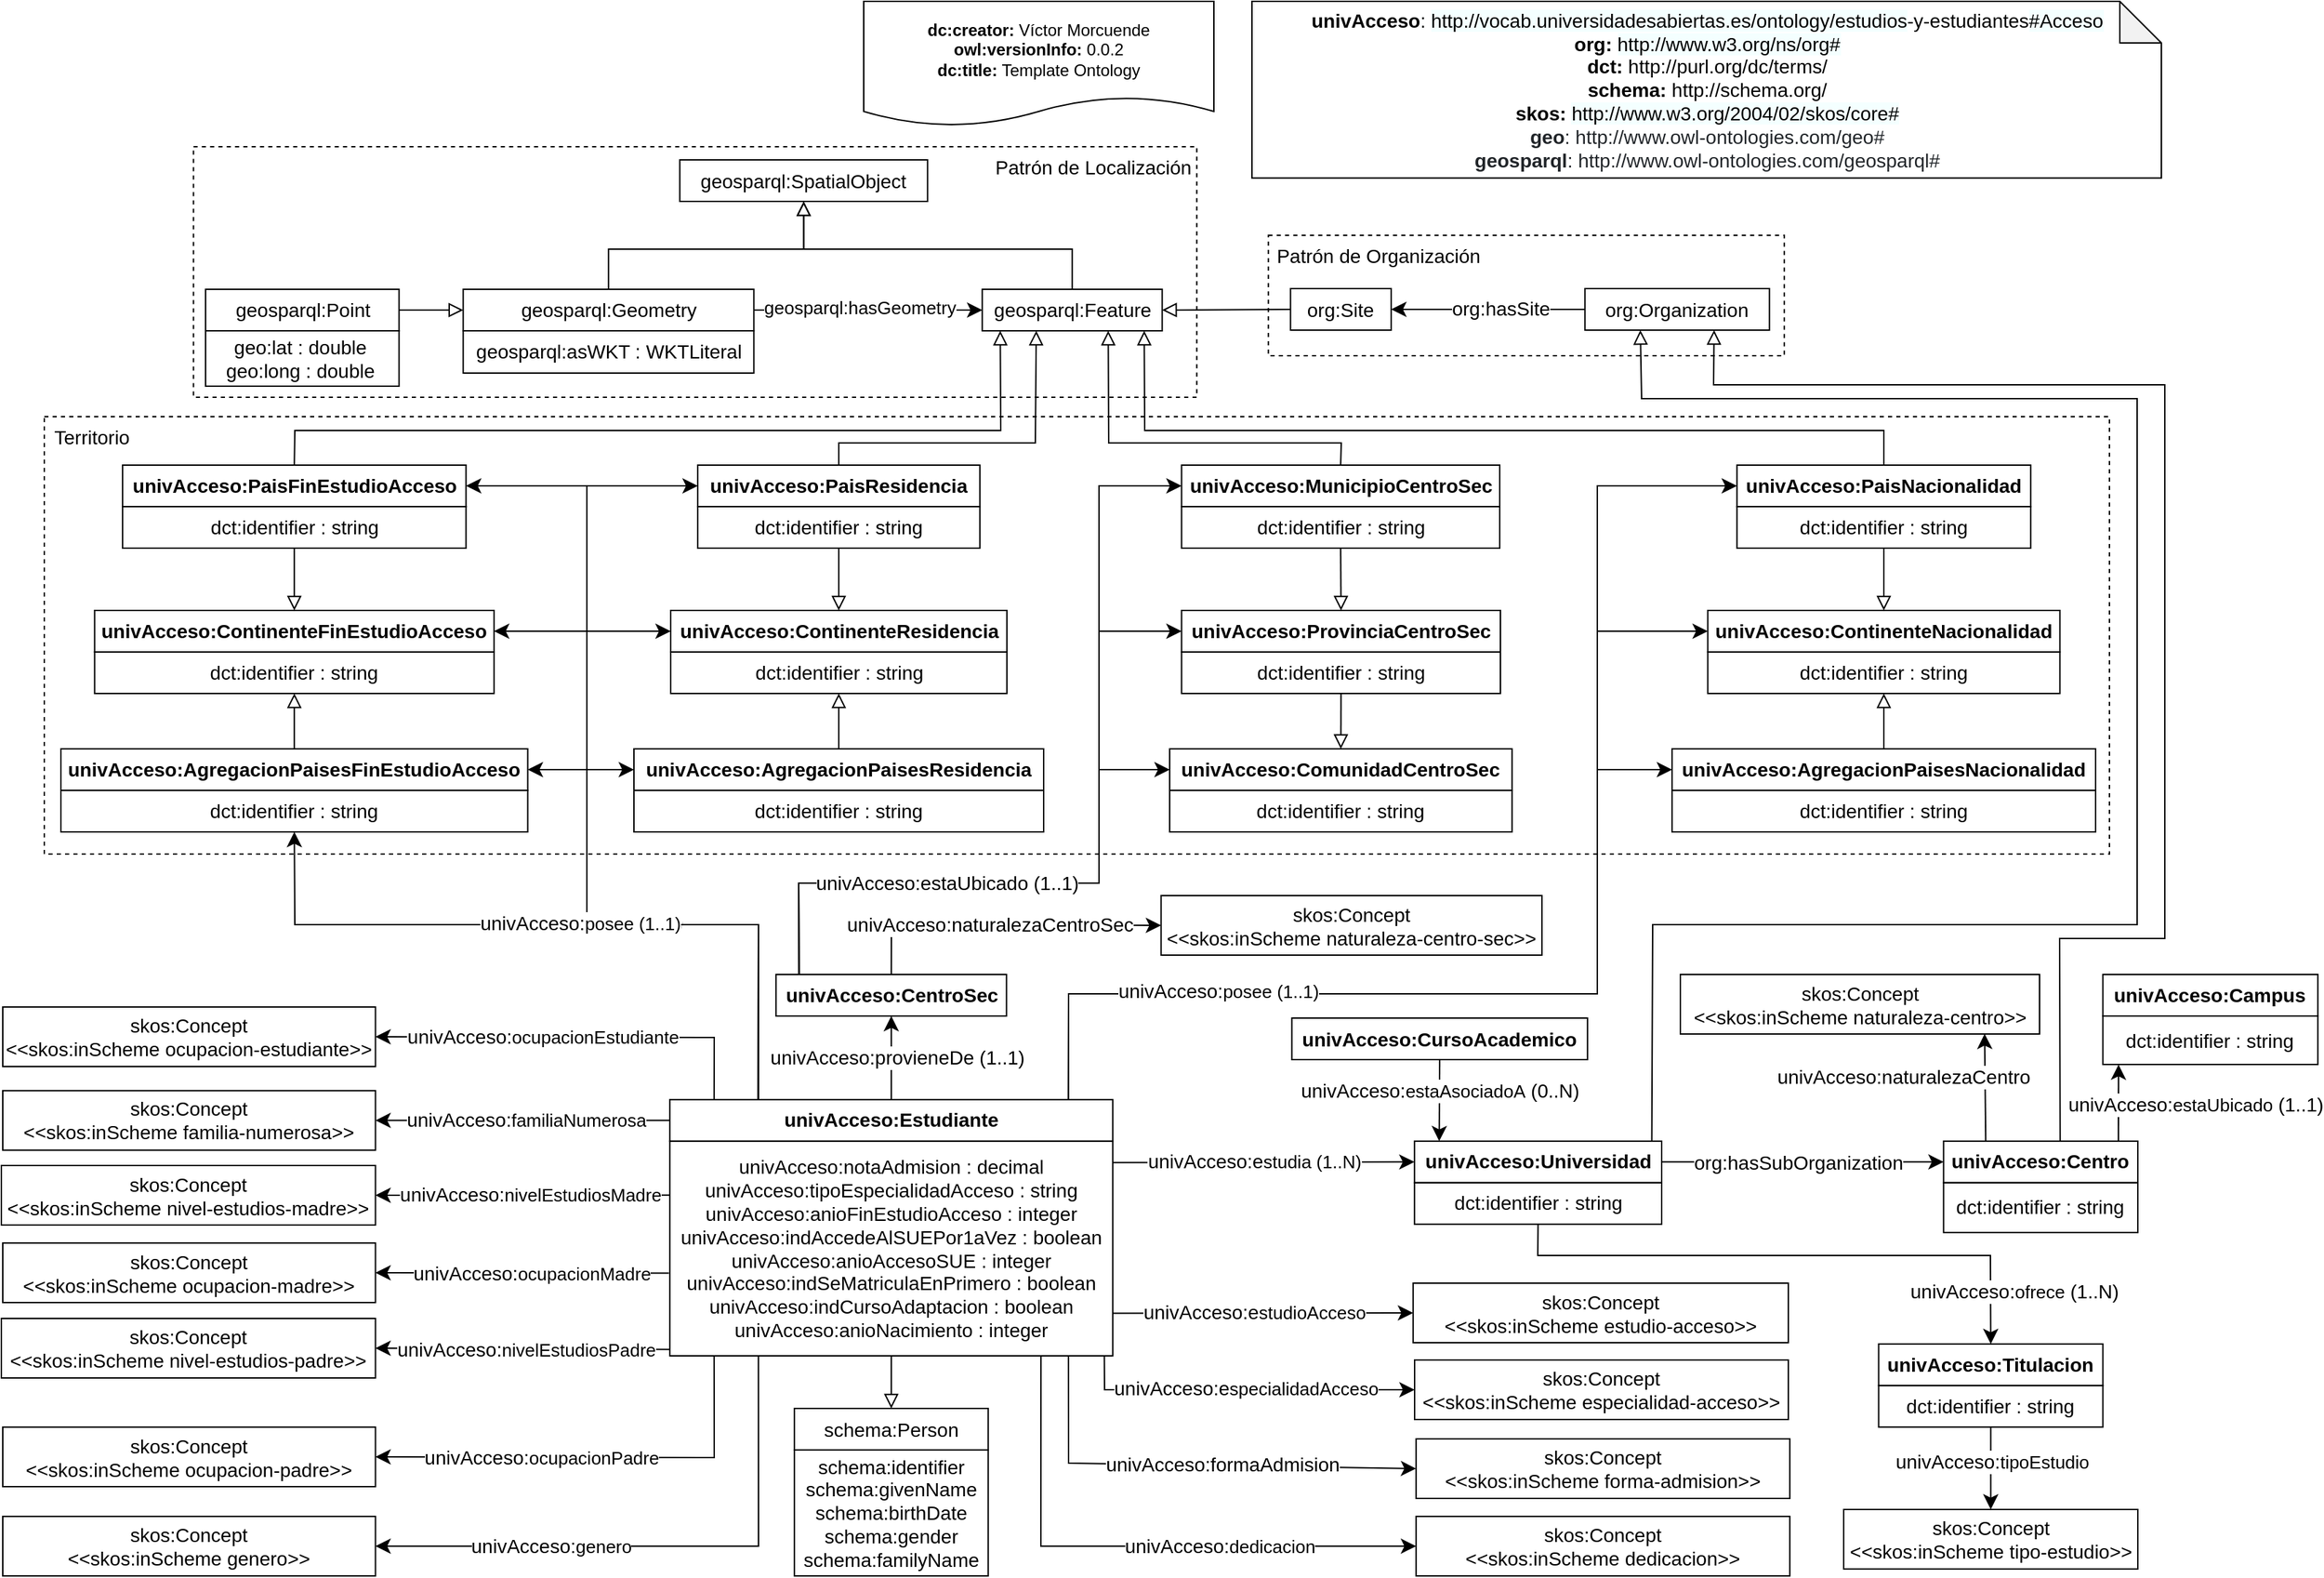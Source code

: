 <mxfile version="17.4.2" type="device"><diagram id="2xOe5xubepqIjJ3LcJC1" name="Page-1"><mxGraphModel dx="2134" dy="1136" grid="1" gridSize="10" guides="1" tooltips="1" connect="1" arrows="1" fold="1" page="1" pageScale="1" pageWidth="827" pageHeight="1169" math="0" shadow="0"><root><mxCell id="0"/><mxCell id="1" parent="0"/><mxCell id="rQv_-ilLdvMBhXBik4_X-33" value="" style="rounded=0;whiteSpace=wrap;html=1;fontSize=14;fillColor=none;dashed=1;" parent="1" vertex="1"><mxGeometry x="38" y="323" width="1492" height="316" as="geometry"/></mxCell><mxCell id="tCUEVHxepWvSsO0FmJBN-36" value="dct:identifier : string" style="rounded=0;whiteSpace=wrap;html=1;snapToPoint=1;points=[[0.1,0],[0.2,0],[0.3,0],[0.4,0],[0.5,0],[0.6,0],[0.7,0],[0.8,0],[0.9,0],[0,0.1],[0,0.3],[0,0.5],[0,0.7],[0,0.9],[0.1,1],[0.2,1],[0.3,1],[0.4,1],[0.5,1],[0.6,1],[0.7,1],[0.8,1],[0.9,1],[1,0.1],[1,0.3],[1,0.5],[1,0.7],[1,0.9]];fontFamily=Helvetica;fontSize=14;fillColor=none;" parent="1" vertex="1"><mxGeometry x="1027.91" y="876.41" width="178.58" height="30" as="geometry"/></mxCell><mxCell id="tCUEVHxepWvSsO0FmJBN-37" value="&lt;b&gt;univAcceso&lt;/b&gt;&lt;b&gt;:Universidad&lt;/b&gt;" style="rounded=0;whiteSpace=wrap;html=1;snapToPoint=1;points=[[0.1,0],[0.2,0],[0.3,0],[0.4,0],[0.5,0],[0.6,0],[0.7,0],[0.8,0],[0.9,0],[0,0.1],[0,0.3],[0,0.5],[0,0.7],[0,0.9],[0.1,1],[0.2,1],[0.3,1],[0.4,1],[0.5,1],[0.6,1],[0.7,1],[0.8,1],[0.9,1],[1,0.1],[1,0.3],[1,0.5],[1,0.7],[1,0.9]];fontFamily=Helvetica;fontSize=14;fillColor=none;" parent="1" vertex="1"><mxGeometry x="1027.91" y="846.41" width="178.58" height="30" as="geometry"/></mxCell><mxCell id="tCUEVHxepWvSsO0FmJBN-38" value="&lt;span style=&quot;background-color: rgb(255 , 255 , 255)&quot;&gt;&lt;b&gt;univAcceso&lt;/b&gt;&lt;/span&gt;&lt;b&gt;:CursoAcademico&lt;/b&gt;" style="rounded=0;whiteSpace=wrap;html=1;snapToPoint=1;points=[[0.1,0],[0.2,0],[0.3,0],[0.4,0],[0.5,0],[0.6,0],[0.7,0],[0.8,0],[0.9,0],[0,0.1],[0,0.3],[0,0.5],[0,0.7],[0,0.9],[0.1,1],[0.2,1],[0.3,1],[0.4,1],[0.5,1],[0.6,1],[0.7,1],[0.8,1],[0.9,1],[1,0.1],[1,0.3],[1,0.5],[1,0.7],[1,0.9]];fontFamily=Helvetica;fontSize=14;fillColor=none;" parent="1" vertex="1"><mxGeometry x="939.31" y="757.5" width="213.6" height="30" as="geometry"/></mxCell><mxCell id="tCUEVHxepWvSsO0FmJBN-49" value="" style="endArrow=classic;html=1;exitX=0.5;exitY=1;exitDx=0;exitDy=0;entryX=0.1;entryY=0;entryDx=0;entryDy=0;endSize=8;arcSize=0;rounded=0;fontFamily=Helvetica;fontSize=14;" parent="1" source="tCUEVHxepWvSsO0FmJBN-38" target="tCUEVHxepWvSsO0FmJBN-37" edge="1"><mxGeometry width="50" height="50" relative="1" as="geometry"><mxPoint x="1176.02" y="730.5" as="sourcePoint"/><mxPoint x="2134.33" y="1339.5" as="targetPoint"/><Array as="points"/></mxGeometry></mxCell><mxCell id="tCUEVHxepWvSsO0FmJBN-50" value="univAcceso:&lt;span style=&quot;font-size: 13px&quot;&gt;estaAsociadoA&lt;/span&gt;&amp;nbsp;(0..N)&lt;span style=&quot;background-color: rgb(248 , 249 , 250)&quot;&gt;&lt;br&gt;&lt;/span&gt;" style="text;html=1;align=center;verticalAlign=middle;resizable=0;points=[];labelBackgroundColor=#ffffff;fontFamily=Helvetica;fontSize=14;fillColor=none;" parent="tCUEVHxepWvSsO0FmJBN-49" vertex="1" connectable="0"><mxGeometry x="-0.127" relative="1" as="geometry"><mxPoint y="-3" as="offset"/></mxGeometry></mxCell><mxCell id="ZlJzXLN4EzY_8a-hjWOG-1" value="dct:identifier : string" style="rounded=0;whiteSpace=wrap;html=1;snapToPoint=1;points=[[0.1,0],[0.2,0],[0.3,0],[0.4,0],[0.5,0],[0.6,0],[0.7,0],[0.8,0],[0.9,0],[0,0.1],[0,0.3],[0,0.5],[0,0.7],[0,0.9],[0.1,1],[0.2,1],[0.3,1],[0.4,1],[0.5,1],[0.6,1],[0.7,1],[0.8,1],[0.9,1],[1,0.1],[1,0.3],[1,0.5],[1,0.7],[1,0.9]];fontFamily=Helvetica;fontSize=14;fillColor=none;" parent="1" vertex="1"><mxGeometry x="1363.25" y="1022.95" width="162" height="30" as="geometry"/></mxCell><mxCell id="ZlJzXLN4EzY_8a-hjWOG-2" value="&lt;b&gt;univAcceso&lt;/b&gt;&lt;b&gt;:Titulacion&lt;/b&gt;" style="rounded=0;whiteSpace=wrap;html=1;snapToPoint=1;points=[[0.1,0],[0.2,0],[0.3,0],[0.4,0],[0.5,0],[0.6,0],[0.7,0],[0.8,0],[0.9,0],[0,0.1],[0,0.3],[0,0.5],[0,0.7],[0,0.9],[0.1,1],[0.2,1],[0.3,1],[0.4,1],[0.5,1],[0.6,1],[0.7,1],[0.8,1],[0.9,1],[1,0.1],[1,0.3],[1,0.5],[1,0.7],[1,0.9]];fontFamily=Helvetica;fontSize=14;fillColor=none;" parent="1" vertex="1"><mxGeometry x="1363.25" y="992.95" width="162" height="30" as="geometry"/></mxCell><mxCell id="ZlJzXLN4EzY_8a-hjWOG-3" value="" style="endArrow=classic;html=1;entryX=0.5;entryY=0;entryDx=0;entryDy=0;endSize=8;arcSize=0;rounded=0;fontFamily=Helvetica;fontSize=14;exitX=0.5;exitY=1;exitDx=0;exitDy=0;" parent="1" source="tCUEVHxepWvSsO0FmJBN-36" target="ZlJzXLN4EzY_8a-hjWOG-2" edge="1"><mxGeometry width="50" height="50" relative="1" as="geometry"><mxPoint x="1605.37" y="851.5" as="sourcePoint"/><mxPoint x="1003.24" y="1131" as="targetPoint"/><Array as="points"><mxPoint x="1117" y="929"/><mxPoint x="1444" y="929"/></Array></mxGeometry></mxCell><mxCell id="ZlJzXLN4EzY_8a-hjWOG-4" value="univAcceso:&lt;font size=&quot;2&quot;&gt;ofrece&lt;/font&gt;&amp;nbsp;(1..N)&lt;span style=&quot;background-color: rgb(248 , 249 , 250)&quot;&gt;&lt;br&gt;&lt;/span&gt;" style="text;html=1;align=center;verticalAlign=middle;resizable=0;points=[];labelBackgroundColor=#ffffff;fontFamily=Helvetica;fontSize=14;fillColor=none;" parent="ZlJzXLN4EzY_8a-hjWOG-3" vertex="1" connectable="0"><mxGeometry x="-0.127" relative="1" as="geometry"><mxPoint x="186" y="26" as="offset"/></mxGeometry></mxCell><mxCell id="T8r4zgksqLjQ40M8YMDs-3" value="dct:identifier : string" style="rounded=0;whiteSpace=wrap;html=1;snapToPoint=1;points=[[0.1,0],[0.2,0],[0.3,0],[0.4,0],[0.5,0],[0.6,0],[0.7,0],[0.8,0],[0.9,0],[0,0.1],[0,0.3],[0,0.5],[0,0.7],[0,0.9],[0.1,1],[0.2,1],[0.3,1],[0.4,1],[0.5,1],[0.6,1],[0.7,1],[0.8,1],[0.9,1],[1,0.1],[1,0.3],[1,0.5],[1,0.7],[1,0.9]];fontFamily=Helvetica;fontSize=14;fillColor=none;" parent="1" vertex="1"><mxGeometry x="94.58" y="388" width="248.11" height="30" as="geometry"/></mxCell><mxCell id="T8r4zgksqLjQ40M8YMDs-4" value="&lt;span style=&quot;background-color: rgb(255 , 255 , 255)&quot;&gt;&lt;b&gt;univAcceso&lt;/b&gt;&lt;/span&gt;&lt;b&gt;:PaisFinEstudioAcceso&lt;/b&gt;" style="rounded=0;whiteSpace=wrap;html=1;snapToPoint=1;points=[[0.1,0],[0.2,0],[0.3,0],[0.4,0],[0.5,0],[0.6,0],[0.7,0],[0.8,0],[0.9,0],[0,0.1],[0,0.3],[0,0.5],[0,0.7],[0,0.9],[0.1,1],[0.2,1],[0.3,1],[0.4,1],[0.5,1],[0.6,1],[0.7,1],[0.8,1],[0.9,1],[1,0.1],[1,0.3],[1,0.5],[1,0.7],[1,0.9]];fontFamily=Helvetica;fontSize=14;fillColor=none;" parent="1" vertex="1"><mxGeometry x="94.58" y="358" width="248.11" height="30" as="geometry"/></mxCell><mxCell id="T8r4zgksqLjQ40M8YMDs-36" value="" style="endArrow=block;html=1;fontColor=#000099;endFill=0;endSize=8;arcSize=0;rounded=0;entryX=0.1;entryY=1;entryDx=0;entryDy=0;exitX=0.5;exitY=0;exitDx=0;exitDy=0;" parent="1" source="T8r4zgksqLjQ40M8YMDs-4" target="rQv_-ilLdvMBhXBik4_X-51" edge="1"><mxGeometry width="50" height="50" relative="1" as="geometry"><mxPoint x="245.41" y="508" as="sourcePoint"/><mxPoint x="729.47" y="267" as="targetPoint"/><Array as="points"><mxPoint x="219" y="333"/><mxPoint x="729" y="333"/></Array></mxGeometry></mxCell><mxCell id="T8r4zgksqLjQ40M8YMDs-39" value="dct:identifier : string" style="rounded=0;whiteSpace=wrap;html=1;snapToPoint=1;points=[[0.1,0],[0.2,0],[0.3,0],[0.4,0],[0.5,0],[0.6,0],[0.7,0],[0.8,0],[0.9,0],[0,0.1],[0,0.3],[0,0.5],[0,0.7],[0,0.9],[0.1,1],[0.2,1],[0.3,1],[0.4,1],[0.5,1],[0.6,1],[0.7,1],[0.8,1],[0.9,1],[1,0.1],[1,0.3],[1,0.5],[1,0.7],[1,0.9]];fontFamily=Helvetica;fontSize=14;fillColor=none;" parent="1" vertex="1"><mxGeometry x="74.35" y="493" width="288.57" height="30" as="geometry"/></mxCell><mxCell id="T8r4zgksqLjQ40M8YMDs-40" value="&lt;b&gt;&lt;span style=&quot;background-color: rgb(255 , 255 , 255)&quot;&gt;univAcceso&lt;/span&gt;:ContinenteFinEstudioAcceso&lt;/b&gt;" style="rounded=0;whiteSpace=wrap;html=1;snapToPoint=1;points=[[0.1,0],[0.2,0],[0.3,0],[0.4,0],[0.5,0],[0.6,0],[0.7,0],[0.8,0],[0.9,0],[0,0.1],[0,0.3],[0,0.5],[0,0.7],[0,0.9],[0.1,1],[0.2,1],[0.3,1],[0.4,1],[0.5,1],[0.6,1],[0.7,1],[0.8,1],[0.9,1],[1,0.1],[1,0.3],[1,0.5],[1,0.7],[1,0.9]];fontFamily=Helvetica;fontSize=14;fillColor=none;" parent="1" vertex="1"><mxGeometry x="74.35" y="463" width="288.57" height="30" as="geometry"/></mxCell><mxCell id="T8r4zgksqLjQ40M8YMDs-41" value="dct:identifier : string" style="rounded=0;whiteSpace=wrap;html=1;snapToPoint=1;points=[[0.1,0],[0.2,0],[0.3,0],[0.4,0],[0.5,0],[0.6,0],[0.7,0],[0.8,0],[0.9,0],[0,0.1],[0,0.3],[0,0.5],[0,0.7],[0,0.9],[0.1,1],[0.2,1],[0.3,1],[0.4,1],[0.5,1],[0.6,1],[0.7,1],[0.8,1],[0.9,1],[1,0.1],[1,0.3],[1,0.5],[1,0.7],[1,0.9]];fontFamily=Helvetica;fontSize=14;fillColor=none;" parent="1" vertex="1"><mxGeometry x="50" y="593" width="337.27" height="30" as="geometry"/></mxCell><mxCell id="T8r4zgksqLjQ40M8YMDs-42" value="&lt;span style=&quot;background-color: rgb(255 , 255 , 255)&quot;&gt;&lt;b&gt;univAcceso&lt;/b&gt;&lt;/span&gt;&lt;b&gt;:AgregacionPaisesFinEstudioAcceso&lt;/b&gt;" style="rounded=0;whiteSpace=wrap;html=1;snapToPoint=1;points=[[0.1,0],[0.2,0],[0.3,0],[0.4,0],[0.5,0],[0.6,0],[0.7,0],[0.8,0],[0.9,0],[0,0.1],[0,0.3],[0,0.5],[0,0.7],[0,0.9],[0.1,1],[0.2,1],[0.3,1],[0.4,1],[0.5,1],[0.6,1],[0.7,1],[0.8,1],[0.9,1],[1,0.1],[1,0.3],[1,0.5],[1,0.7],[1,0.9]];fontFamily=Helvetica;fontSize=14;fillColor=none;" parent="1" vertex="1"><mxGeometry x="50" y="563" width="337.27" height="30" as="geometry"/></mxCell><mxCell id="T8r4zgksqLjQ40M8YMDs-43" value="dct:identifier : string" style="rounded=0;whiteSpace=wrap;html=1;snapToPoint=1;points=[[0.1,0],[0.2,0],[0.3,0],[0.4,0],[0.5,0],[0.6,0],[0.7,0],[0.8,0],[0.9,0],[0,0.1],[0,0.3],[0,0.5],[0,0.7],[0,0.9],[0.1,1],[0.2,1],[0.3,1],[0.4,1],[0.5,1],[0.6,1],[0.7,1],[0.8,1],[0.9,1],[1,0.1],[1,0.3],[1,0.5],[1,0.7],[1,0.9]];fontFamily=Helvetica;fontSize=14;fillColor=none;" parent="1" vertex="1"><mxGeometry x="510.09" y="388" width="203.82" height="30" as="geometry"/></mxCell><mxCell id="T8r4zgksqLjQ40M8YMDs-44" value="&lt;span style=&quot;background-color: rgb(255 , 255 , 255)&quot;&gt;&lt;b&gt;univAcceso&lt;/b&gt;&lt;/span&gt;&lt;b&gt;:PaisResidencia&lt;/b&gt;" style="rounded=0;whiteSpace=wrap;html=1;snapToPoint=1;points=[[0.1,0],[0.2,0],[0.3,0],[0.4,0],[0.5,0],[0.6,0],[0.7,0],[0.8,0],[0.9,0],[0,0.1],[0,0.3],[0,0.5],[0,0.7],[0,0.9],[0.1,1],[0.2,1],[0.3,1],[0.4,1],[0.5,1],[0.6,1],[0.7,1],[0.8,1],[0.9,1],[1,0.1],[1,0.3],[1,0.5],[1,0.7],[1,0.9]];fontFamily=Helvetica;fontSize=14;fillColor=none;" parent="1" vertex="1"><mxGeometry x="510.09" y="358" width="203.82" height="30" as="geometry"/></mxCell><mxCell id="T8r4zgksqLjQ40M8YMDs-45" value="" style="endArrow=block;html=1;fontColor=#000099;endFill=0;endSize=8;arcSize=0;rounded=0;exitX=0.5;exitY=0;exitDx=0;exitDy=0;entryX=0.3;entryY=1;entryDx=0;entryDy=0;" parent="1" source="T8r4zgksqLjQ40M8YMDs-44" target="rQv_-ilLdvMBhXBik4_X-51" edge="1"><mxGeometry width="50" height="50" relative="1" as="geometry"><mxPoint x="685.41" y="498" as="sourcePoint"/><mxPoint x="755.47" y="267" as="targetPoint"/><Array as="points"><mxPoint x="612" y="342"/><mxPoint x="754" y="342"/></Array></mxGeometry></mxCell><mxCell id="T8r4zgksqLjQ40M8YMDs-46" value="dct:identifier : string" style="rounded=0;whiteSpace=wrap;html=1;snapToPoint=1;points=[[0.1,0],[0.2,0],[0.3,0],[0.4,0],[0.5,0],[0.6,0],[0.7,0],[0.8,0],[0.9,0],[0,0.1],[0,0.3],[0,0.5],[0,0.7],[0,0.9],[0.1,1],[0.2,1],[0.3,1],[0.4,1],[0.5,1],[0.6,1],[0.7,1],[0.8,1],[0.9,1],[1,0.1],[1,0.3],[1,0.5],[1,0.7],[1,0.9]];fontFamily=Helvetica;fontSize=14;fillColor=none;" parent="1" vertex="1"><mxGeometry x="490.56" y="493" width="242.88" height="30" as="geometry"/></mxCell><mxCell id="T8r4zgksqLjQ40M8YMDs-47" value="&lt;span style=&quot;background-color: rgb(255 , 255 , 255)&quot;&gt;&lt;b&gt;univAcceso&lt;/b&gt;&lt;/span&gt;&lt;b&gt;:ContinenteR&lt;/b&gt;&lt;b&gt;esidencia&lt;/b&gt;" style="rounded=0;whiteSpace=wrap;html=1;snapToPoint=1;points=[[0.1,0],[0.2,0],[0.3,0],[0.4,0],[0.5,0],[0.6,0],[0.7,0],[0.8,0],[0.9,0],[0,0.1],[0,0.3],[0,0.5],[0,0.7],[0,0.9],[0.1,1],[0.2,1],[0.3,1],[0.4,1],[0.5,1],[0.6,1],[0.7,1],[0.8,1],[0.9,1],[1,0.1],[1,0.3],[1,0.5],[1,0.7],[1,0.9]];fontFamily=Helvetica;fontSize=14;fillColor=none;" parent="1" vertex="1"><mxGeometry x="490.56" y="463" width="242.88" height="30" as="geometry"/></mxCell><mxCell id="T8r4zgksqLjQ40M8YMDs-48" value="dct:identifier : string" style="rounded=0;whiteSpace=wrap;html=1;snapToPoint=1;points=[[0.1,0],[0.2,0],[0.3,0],[0.4,0],[0.5,0],[0.6,0],[0.7,0],[0.8,0],[0.9,0],[0,0.1],[0,0.3],[0,0.5],[0,0.7],[0,0.9],[0.1,1],[0.2,1],[0.3,1],[0.4,1],[0.5,1],[0.6,1],[0.7,1],[0.8,1],[0.9,1],[1,0.1],[1,0.3],[1,0.5],[1,0.7],[1,0.9]];fontFamily=Helvetica;fontSize=14;fillColor=none;" parent="1" vertex="1"><mxGeometry x="464" y="593" width="296" height="30" as="geometry"/></mxCell><mxCell id="T8r4zgksqLjQ40M8YMDs-49" value="&lt;span style=&quot;background-color: rgb(255 , 255 , 255)&quot;&gt;&lt;b&gt;univAcceso&lt;/b&gt;&lt;/span&gt;&lt;b&gt;:AgregacionPaisesR&lt;/b&gt;&lt;b&gt;esidencia&lt;/b&gt;" style="rounded=0;whiteSpace=wrap;html=1;snapToPoint=1;points=[[0.1,0],[0.2,0],[0.3,0],[0.4,0],[0.5,0],[0.6,0],[0.7,0],[0.8,0],[0.9,0],[0,0.1],[0,0.3],[0,0.5],[0,0.7],[0,0.9],[0.1,1],[0.2,1],[0.3,1],[0.4,1],[0.5,1],[0.6,1],[0.7,1],[0.8,1],[0.9,1],[1,0.1],[1,0.3],[1,0.5],[1,0.7],[1,0.9]];fontFamily=Helvetica;fontSize=14;fillColor=none;" parent="1" vertex="1"><mxGeometry x="464" y="563" width="296" height="30" as="geometry"/></mxCell><mxCell id="T8r4zgksqLjQ40M8YMDs-56" value="" style="endArrow=block;html=1;fontColor=#000099;endFill=0;endSize=8;arcSize=0;rounded=0;entryX=0.9;entryY=1;entryDx=0;entryDy=0;exitX=0.5;exitY=0;exitDx=0;exitDy=0;" parent="1" source="T8r4zgksqLjQ40M8YMDs-101" target="rQv_-ilLdvMBhXBik4_X-51" edge="1"><mxGeometry width="50" height="50" relative="1" as="geometry"><mxPoint x="1502.9" y="438" as="sourcePoint"/><mxPoint x="833.47" y="267" as="targetPoint"/><Array as="points"><mxPoint x="1367" y="333"/><mxPoint x="833" y="333"/></Array></mxGeometry></mxCell><mxCell id="T8r4zgksqLjQ40M8YMDs-57" value="dct:identifier : string" style="rounded=0;whiteSpace=wrap;html=1;snapToPoint=1;points=[[0.1,0],[0.2,0],[0.3,0],[0.4,0],[0.5,0],[0.6,0],[0.7,0],[0.8,0],[0.9,0],[0,0.1],[0,0.3],[0,0.5],[0,0.7],[0,0.9],[0.1,1],[0.2,1],[0.3,1],[0.4,1],[0.5,1],[0.6,1],[0.7,1],[0.8,1],[0.9,1],[1,0.1],[1,0.3],[1,0.5],[1,0.7],[1,0.9]];fontFamily=Helvetica;fontSize=14;fillColor=none;" parent="1" vertex="1"><mxGeometry x="851.05" y="593" width="247.34" height="30" as="geometry"/></mxCell><mxCell id="T8r4zgksqLjQ40M8YMDs-58" value="&lt;span style=&quot;background-color: rgb(255 , 255 , 255)&quot;&gt;&lt;b&gt;univAcceso&lt;/b&gt;&lt;/span&gt;&lt;b&gt;:ComunidadCentroSec&lt;/b&gt;" style="rounded=0;whiteSpace=wrap;html=1;snapToPoint=1;points=[[0.1,0],[0.2,0],[0.3,0],[0.4,0],[0.5,0],[0.6,0],[0.7,0],[0.8,0],[0.9,0],[0,0.1],[0,0.3],[0,0.5],[0,0.7],[0,0.9],[0.1,1],[0.2,1],[0.3,1],[0.4,1],[0.5,1],[0.6,1],[0.7,1],[0.8,1],[0.9,1],[1,0.1],[1,0.3],[1,0.5],[1,0.7],[1,0.9]];fontFamily=Helvetica;fontSize=14;fillColor=none;" parent="1" vertex="1"><mxGeometry x="851.05" y="563" width="247.34" height="30" as="geometry"/></mxCell><mxCell id="T8r4zgksqLjQ40M8YMDs-59" value="dct:identifier : string" style="rounded=0;whiteSpace=wrap;html=1;snapToPoint=1;points=[[0.1,0],[0.2,0],[0.3,0],[0.4,0],[0.5,0],[0.6,0],[0.7,0],[0.8,0],[0.9,0],[0,0.1],[0,0.3],[0,0.5],[0,0.7],[0,0.9],[0.1,1],[0.2,1],[0.3,1],[0.4,1],[0.5,1],[0.6,1],[0.7,1],[0.8,1],[0.9,1],[1,0.1],[1,0.3],[1,0.5],[1,0.7],[1,0.9]];fontFamily=Helvetica;fontSize=14;fillColor=none;" parent="1" vertex="1"><mxGeometry x="859.66" y="493" width="230.34" height="30" as="geometry"/></mxCell><mxCell id="T8r4zgksqLjQ40M8YMDs-60" value="&lt;span style=&quot;background-color: rgb(255 , 255 , 255)&quot;&gt;&lt;b&gt;univAcceso&lt;/b&gt;&lt;/span&gt;&lt;b&gt;:ProvinciaCentroSec&lt;/b&gt;" style="rounded=0;whiteSpace=wrap;html=1;snapToPoint=1;points=[[0.1,0],[0.2,0],[0.3,0],[0.4,0],[0.5,0],[0.6,0],[0.7,0],[0.8,0],[0.9,0],[0,0.1],[0,0.3],[0,0.5],[0,0.7],[0,0.9],[0.1,1],[0.2,1],[0.3,1],[0.4,1],[0.5,1],[0.6,1],[0.7,1],[0.8,1],[0.9,1],[1,0.1],[1,0.3],[1,0.5],[1,0.7],[1,0.9]];fontFamily=Helvetica;fontSize=14;fillColor=none;" parent="1" vertex="1"><mxGeometry x="859.66" y="463" width="230.34" height="30" as="geometry"/></mxCell><mxCell id="T8r4zgksqLjQ40M8YMDs-61" value="dct:identifier : string" style="rounded=0;whiteSpace=wrap;html=1;snapToPoint=1;points=[[0.1,0],[0.2,0],[0.3,0],[0.4,0],[0.5,0],[0.6,0],[0.7,0],[0.8,0],[0.9,0],[0,0.1],[0,0.3],[0,0.5],[0,0.7],[0,0.9],[0.1,1],[0.2,1],[0.3,1],[0.4,1],[0.5,1],[0.6,1],[0.7,1],[0.8,1],[0.9,1],[1,0.1],[1,0.3],[1,0.5],[1,0.7],[1,0.9]];fontFamily=Helvetica;fontSize=14;fillColor=none;" parent="1" vertex="1"><mxGeometry x="859.66" y="388" width="229.84" height="30" as="geometry"/></mxCell><mxCell id="T8r4zgksqLjQ40M8YMDs-62" value="&lt;span style=&quot;background-color: rgb(255 , 255 , 255)&quot;&gt;&lt;b&gt;univAcceso&lt;/b&gt;&lt;/span&gt;&lt;b&gt;:MunicipioCentroSec&lt;/b&gt;" style="rounded=0;whiteSpace=wrap;html=1;snapToPoint=1;points=[[0.1,0],[0.2,0],[0.3,0],[0.4,0],[0.5,0],[0.6,0],[0.7,0],[0.8,0],[0.9,0],[0,0.1],[0,0.3],[0,0.5],[0,0.7],[0,0.9],[0.1,1],[0.2,1],[0.3,1],[0.4,1],[0.5,1],[0.6,1],[0.7,1],[0.8,1],[0.9,1],[1,0.1],[1,0.3],[1,0.5],[1,0.7],[1,0.9]];fontFamily=Helvetica;fontSize=14;fillColor=none;" parent="1" vertex="1"><mxGeometry x="859.66" y="358" width="229.84" height="30" as="geometry"/></mxCell><mxCell id="T8r4zgksqLjQ40M8YMDs-63" value="" style="endArrow=block;html=1;fontColor=#000099;endFill=0;endSize=8;arcSize=0;rounded=0;entryX=0.7;entryY=1;entryDx=0;entryDy=0;exitX=0.5;exitY=0;exitDx=0;exitDy=0;" parent="1" source="T8r4zgksqLjQ40M8YMDs-62" target="rQv_-ilLdvMBhXBik4_X-51" edge="1"><mxGeometry width="50" height="50" relative="1" as="geometry"><mxPoint x="1197.9" y="428" as="sourcePoint"/><mxPoint x="807.47" y="267" as="targetPoint"/><Array as="points"><mxPoint x="975" y="342"/><mxPoint x="807" y="342"/></Array></mxGeometry></mxCell><mxCell id="T8r4zgksqLjQ40M8YMDs-74" value="dct:identifier : string" style="rounded=0;whiteSpace=wrap;html=1;snapToPoint=1;points=[[0.1,0],[0.2,0],[0.3,0],[0.4,0],[0.5,0],[0.6,0],[0.7,0],[0.8,0],[0.9,0],[0,0.1],[0,0.3],[0,0.5],[0,0.7],[0,0.9],[0.1,1],[0.2,1],[0.3,1],[0.4,1],[0.5,1],[0.6,1],[0.7,1],[0.8,1],[0.9,1],[1,0.1],[1,0.3],[1,0.5],[1,0.7],[1,0.9]];fontFamily=Helvetica;fontSize=14;fillColor=none;" parent="1" vertex="1"><mxGeometry x="1410.17" y="876.41" width="140.33" height="36" as="geometry"/></mxCell><mxCell id="T8r4zgksqLjQ40M8YMDs-75" value="&lt;b&gt;univAcceso&lt;/b&gt;&lt;b&gt;:Centro&lt;/b&gt;" style="rounded=0;whiteSpace=wrap;html=1;snapToPoint=1;points=[[0.1,0],[0.2,0],[0.3,0],[0.4,0],[0.5,0],[0.6,0],[0.7,0],[0.8,0],[0.9,0],[0,0.1],[0,0.3],[0,0.5],[0,0.7],[0,0.9],[0.1,1],[0.2,1],[0.3,1],[0.4,1],[0.5,1],[0.6,1],[0.7,1],[0.8,1],[0.9,1],[1,0.1],[1,0.3],[1,0.5],[1,0.7],[1,0.9]];fontFamily=Helvetica;fontSize=14;fillColor=none;" parent="1" vertex="1"><mxGeometry x="1410.17" y="846.41" width="140.33" height="30" as="geometry"/></mxCell><mxCell id="T8r4zgksqLjQ40M8YMDs-76" value="" style="endArrow=classic;html=1;exitX=1;exitY=0.5;exitDx=0;exitDy=0;endSize=8;arcSize=0;rounded=0;fontFamily=Helvetica;fontSize=14;entryX=0;entryY=0.5;entryDx=0;entryDy=0;" parent="1" source="tCUEVHxepWvSsO0FmJBN-37" target="T8r4zgksqLjQ40M8YMDs-75" edge="1"><mxGeometry width="50" height="50" relative="1" as="geometry"><mxPoint x="1855.56" y="897.5" as="sourcePoint"/><mxPoint x="1743.82" y="872.5" as="targetPoint"/><Array as="points"/></mxGeometry></mxCell><mxCell id="T8r4zgksqLjQ40M8YMDs-77" value="&lt;div&gt;org:hasSubOrganization&lt;/div&gt;" style="text;html=1;align=center;verticalAlign=middle;resizable=0;points=[];labelBackgroundColor=#ffffff;fontFamily=Helvetica;fontSize=14;fillColor=none;" parent="T8r4zgksqLjQ40M8YMDs-76" vertex="1" connectable="0"><mxGeometry x="-0.127" relative="1" as="geometry"><mxPoint x="9" as="offset"/></mxGeometry></mxCell><mxCell id="T8r4zgksqLjQ40M8YMDs-100" value="dct:identifier : string" style="rounded=0;whiteSpace=wrap;html=1;snapToPoint=1;points=[[0.1,0],[0.2,0],[0.3,0],[0.4,0],[0.5,0],[0.6,0],[0.7,0],[0.8,0],[0.9,0],[0,0.1],[0,0.3],[0,0.5],[0,0.7],[0,0.9],[0.1,1],[0.2,1],[0.3,1],[0.4,1],[0.5,1],[0.6,1],[0.7,1],[0.8,1],[0.9,1],[1,0.1],[1,0.3],[1,0.5],[1,0.7],[1,0.9]];fontFamily=Helvetica;fontSize=14;fillColor=none;" parent="1" vertex="1"><mxGeometry x="1260.88" y="388" width="212.25" height="30" as="geometry"/></mxCell><mxCell id="T8r4zgksqLjQ40M8YMDs-101" value="&lt;b&gt;univAcceso&lt;/b&gt;&lt;b&gt;:PaisNacionalidad&lt;/b&gt;" style="rounded=0;whiteSpace=wrap;html=1;snapToPoint=1;points=[[0.1,0],[0.2,0],[0.3,0],[0.4,0],[0.5,0],[0.6,0],[0.7,0],[0.8,0],[0.9,0],[0,0.1],[0,0.3],[0,0.5],[0,0.7],[0,0.9],[0.1,1],[0.2,1],[0.3,1],[0.4,1],[0.5,1],[0.6,1],[0.7,1],[0.8,1],[0.9,1],[1,0.1],[1,0.3],[1,0.5],[1,0.7],[1,0.9]];fontFamily=Helvetica;fontSize=14;fillColor=none;" parent="1" vertex="1"><mxGeometry x="1260.88" y="358" width="212.25" height="30" as="geometry"/></mxCell><mxCell id="T8r4zgksqLjQ40M8YMDs-103" value="dct:identifier : string" style="rounded=0;whiteSpace=wrap;html=1;snapToPoint=1;points=[[0.1,0],[0.2,0],[0.3,0],[0.4,0],[0.5,0],[0.6,0],[0.7,0],[0.8,0],[0.9,0],[0,0.1],[0,0.3],[0,0.5],[0,0.7],[0,0.9],[0.1,1],[0.2,1],[0.3,1],[0.4,1],[0.5,1],[0.6,1],[0.7,1],[0.8,1],[0.9,1],[1,0.1],[1,0.3],[1,0.5],[1,0.7],[1,0.9]];fontFamily=Helvetica;fontSize=14;fillColor=none;" parent="1" vertex="1"><mxGeometry x="1239.8" y="493" width="254.41" height="30" as="geometry"/></mxCell><mxCell id="T8r4zgksqLjQ40M8YMDs-104" value="&lt;b&gt;univAcceso&lt;/b&gt;&lt;b&gt;:ContinenteNacionalidad&lt;/b&gt;" style="rounded=0;whiteSpace=wrap;html=1;snapToPoint=1;points=[[0.1,0],[0.2,0],[0.3,0],[0.4,0],[0.5,0],[0.6,0],[0.7,0],[0.8,0],[0.9,0],[0,0.1],[0,0.3],[0,0.5],[0,0.7],[0,0.9],[0.1,1],[0.2,1],[0.3,1],[0.4,1],[0.5,1],[0.6,1],[0.7,1],[0.8,1],[0.9,1],[1,0.1],[1,0.3],[1,0.5],[1,0.7],[1,0.9]];fontFamily=Helvetica;fontSize=14;fillColor=none;" parent="1" vertex="1"><mxGeometry x="1239.8" y="463" width="254.41" height="30" as="geometry"/></mxCell><mxCell id="T8r4zgksqLjQ40M8YMDs-105" value="dct:identifier : string" style="rounded=0;whiteSpace=wrap;html=1;snapToPoint=1;points=[[0.1,0],[0.2,0],[0.3,0],[0.4,0],[0.5,0],[0.6,0],[0.7,0],[0.8,0],[0.9,0],[0,0.1],[0,0.3],[0,0.5],[0,0.7],[0,0.9],[0.1,1],[0.2,1],[0.3,1],[0.4,1],[0.5,1],[0.6,1],[0.7,1],[0.8,1],[0.9,1],[1,0.1],[1,0.3],[1,0.5],[1,0.7],[1,0.9]];fontFamily=Helvetica;fontSize=14;fillColor=none;" parent="1" vertex="1"><mxGeometry x="1214" y="593" width="306" height="30" as="geometry"/></mxCell><mxCell id="T8r4zgksqLjQ40M8YMDs-106" value="&lt;b&gt;univAcceso&lt;/b&gt;&lt;b&gt;:AgregacionPaisesNacionalidad&lt;/b&gt;" style="rounded=0;whiteSpace=wrap;html=1;snapToPoint=1;points=[[0.1,0],[0.2,0],[0.3,0],[0.4,0],[0.5,0],[0.6,0],[0.7,0],[0.8,0],[0.9,0],[0,0.1],[0,0.3],[0,0.5],[0,0.7],[0,0.9],[0.1,1],[0.2,1],[0.3,1],[0.4,1],[0.5,1],[0.6,1],[0.7,1],[0.8,1],[0.9,1],[1,0.1],[1,0.3],[1,0.5],[1,0.7],[1,0.9]];fontFamily=Helvetica;fontSize=14;fillColor=none;" parent="1" vertex="1"><mxGeometry x="1214" y="563" width="306" height="30" as="geometry"/></mxCell><mxCell id="w0gb7Vealn2yW2zDLWDL-2" value="" style="endArrow=block;html=1;fontColor=#000099;exitX=0.5;exitY=1;exitDx=0;exitDy=0;endFill=0;entryX=0.5;entryY=0;entryDx=0;entryDy=0;endSize=8;arcSize=0;rounded=0;" parent="1" source="T8r4zgksqLjQ40M8YMDs-3" target="T8r4zgksqLjQ40M8YMDs-40" edge="1"><mxGeometry width="50" height="50" relative="1" as="geometry"><mxPoint x="398.68" y="374" as="sourcePoint"/><mxPoint x="398.68" y="444" as="targetPoint"/></mxGeometry></mxCell><mxCell id="w0gb7Vealn2yW2zDLWDL-5" value="" style="endArrow=block;html=1;fontColor=#000099;exitX=0.5;exitY=1;exitDx=0;exitDy=0;endFill=0;entryX=0.5;entryY=0;entryDx=0;entryDy=0;endSize=8;arcSize=0;rounded=0;" parent="1" source="T8r4zgksqLjQ40M8YMDs-43" target="T8r4zgksqLjQ40M8YMDs-47" edge="1"><mxGeometry width="50" height="50" relative="1" as="geometry"><mxPoint x="265.165" y="434" as="sourcePoint"/><mxPoint x="265.16" y="473" as="targetPoint"/></mxGeometry></mxCell><mxCell id="w0gb7Vealn2yW2zDLWDL-7" value="" style="endArrow=block;html=1;fontColor=#000099;exitX=0.5;exitY=1;exitDx=0;exitDy=0;endFill=0;endSize=8;arcSize=0;rounded=0;" parent="1" source="T8r4zgksqLjQ40M8YMDs-100" target="T8r4zgksqLjQ40M8YMDs-104" edge="1"><mxGeometry width="50" height="50" relative="1" as="geometry"><mxPoint x="1337.905" y="434" as="sourcePoint"/><mxPoint x="1337.9" y="473" as="targetPoint"/></mxGeometry></mxCell><mxCell id="w0gb7Vealn2yW2zDLWDL-12" value="" style="endArrow=block;html=1;fontColor=#000099;exitX=0.5;exitY=1;exitDx=0;exitDy=0;endFill=0;endSize=8;arcSize=0;rounded=0;entryX=0.5;entryY=0;entryDx=0;entryDy=0;" parent="1" source="T8r4zgksqLjQ40M8YMDs-61" target="T8r4zgksqLjQ40M8YMDs-60" edge="1"><mxGeometry width="50" height="50" relative="1" as="geometry"><mxPoint x="728.92" y="434" as="sourcePoint"/><mxPoint x="728.92" y="473" as="targetPoint"/></mxGeometry></mxCell><mxCell id="w0gb7Vealn2yW2zDLWDL-13" value="" style="endArrow=block;html=1;fontColor=#000099;exitX=0.5;exitY=1;exitDx=0;exitDy=0;endFill=0;endSize=8;arcSize=0;rounded=0;entryX=0.5;entryY=0;entryDx=0;entryDy=0;" parent="1" source="T8r4zgksqLjQ40M8YMDs-59" target="T8r4zgksqLjQ40M8YMDs-58" edge="1"><mxGeometry width="50" height="50" relative="1" as="geometry"><mxPoint x="1044.67" y="434" as="sourcePoint"/><mxPoint x="1179.65" y="544" as="targetPoint"/></mxGeometry></mxCell><mxCell id="w0gb7Vealn2yW2zDLWDL-14" value="" style="endArrow=block;html=1;fontColor=#000099;exitX=0.5;exitY=0;exitDx=0;exitDy=0;endFill=0;entryX=0.5;entryY=1;entryDx=0;entryDy=0;endSize=8;arcSize=0;rounded=0;" parent="1" source="T8r4zgksqLjQ40M8YMDs-42" target="T8r4zgksqLjQ40M8YMDs-39" edge="1"><mxGeometry width="50" height="50" relative="1" as="geometry"><mxPoint x="207.135" y="434" as="sourcePoint"/><mxPoint x="207.13" y="473" as="targetPoint"/></mxGeometry></mxCell><mxCell id="w0gb7Vealn2yW2zDLWDL-15" value="" style="endArrow=block;html=1;fontColor=#000099;exitX=0.5;exitY=0;exitDx=0;exitDy=0;endFill=0;entryX=0.5;entryY=1;entryDx=0;entryDy=0;endSize=8;arcSize=0;rounded=0;" parent="1" source="T8r4zgksqLjQ40M8YMDs-49" target="T8r4zgksqLjQ40M8YMDs-46" edge="1"><mxGeometry width="50" height="50" relative="1" as="geometry"><mxPoint x="265.165" y="573" as="sourcePoint"/><mxPoint x="265.16" y="533" as="targetPoint"/></mxGeometry></mxCell><mxCell id="w0gb7Vealn2yW2zDLWDL-16" value="" style="endArrow=block;html=1;fontColor=#000099;exitX=0.5;exitY=0;exitDx=0;exitDy=0;endFill=0;entryX=0.5;entryY=1;entryDx=0;entryDy=0;endSize=8;arcSize=0;rounded=0;" parent="1" source="T8r4zgksqLjQ40M8YMDs-106" target="T8r4zgksqLjQ40M8YMDs-103" edge="1"><mxGeometry width="50" height="50" relative="1" as="geometry"><mxPoint x="1033.17" y="573" as="sourcePoint"/><mxPoint x="1033.17" y="533" as="targetPoint"/></mxGeometry></mxCell><mxCell id="i8K5MaGqcOT-Bg0PZn37-11" value="dct:identifier : string" style="rounded=0;whiteSpace=wrap;html=1;snapToPoint=1;points=[[0.1,0],[0.2,0],[0.3,0],[0.4,0],[0.5,0],[0.6,0],[0.7,0],[0.8,0],[0.9,0],[0,0.1],[0,0.3],[0,0.5],[0,0.7],[0,0.9],[0.1,1],[0.2,1],[0.3,1],[0.4,1],[0.5,1],[0.6,1],[0.7,1],[0.8,1],[0.9,1],[1,0.1],[1,0.3],[1,0.5],[1,0.7],[1,0.9]];fontFamily=Helvetica;fontSize=14;fillColor=none;" parent="1" vertex="1"><mxGeometry x="1525.25" y="756" width="155.33" height="35" as="geometry"/></mxCell><mxCell id="i8K5MaGqcOT-Bg0PZn37-12" value="&lt;b&gt;univAcceso&lt;/b&gt;&lt;b&gt;:Campus&lt;/b&gt;" style="rounded=0;whiteSpace=wrap;html=1;snapToPoint=1;points=[[0.1,0],[0.2,0],[0.3,0],[0.4,0],[0.5,0],[0.6,0],[0.7,0],[0.8,0],[0.9,0],[0,0.1],[0,0.3],[0,0.5],[0,0.7],[0,0.9],[0.1,1],[0.2,1],[0.3,1],[0.4,1],[0.5,1],[0.6,1],[0.7,1],[0.8,1],[0.9,1],[1,0.1],[1,0.3],[1,0.5],[1,0.7],[1,0.9]];fontFamily=Helvetica;fontSize=14;fillColor=none;" parent="1" vertex="1"><mxGeometry x="1525.25" y="726" width="155.33" height="30" as="geometry"/></mxCell><mxCell id="i8K5MaGqcOT-Bg0PZn37-13" value="" style="endArrow=classic;html=1;exitX=0.9;exitY=0;exitDx=0;exitDy=0;endSize=8;arcSize=0;rounded=0;fontFamily=Helvetica;fontSize=14;entryX=0.073;entryY=1.002;entryDx=0;entryDy=0;entryPerimeter=0;" parent="1" source="T8r4zgksqLjQ40M8YMDs-75" target="i8K5MaGqcOT-Bg0PZn37-11" edge="1"><mxGeometry width="50" height="50" relative="1" as="geometry"><mxPoint x="1799.18" y="660" as="sourcePoint"/><mxPoint x="1760.93" y="733" as="targetPoint"/></mxGeometry></mxCell><mxCell id="i8K5MaGqcOT-Bg0PZn37-14" value="&lt;div&gt;univAcceso:&lt;font size=&quot;2&quot;&gt;estaUbicado&lt;/font&gt;&amp;nbsp;(1..1)&lt;/div&gt;" style="text;html=1;align=center;verticalAlign=middle;resizable=0;points=[];labelBackgroundColor=#ffffff;fontFamily=Helvetica;fontSize=14;fillColor=none;" parent="i8K5MaGqcOT-Bg0PZn37-13" vertex="1" connectable="0"><mxGeometry x="-0.127" relative="1" as="geometry"><mxPoint x="55" y="-3" as="offset"/></mxGeometry></mxCell><mxCell id="mAebxjtB5eyPFJx3pF4Z-1" value="skos:Concept&lt;br&gt;&amp;lt;&amp;lt;skos:inScheme naturaleza-centro&amp;gt;&amp;gt;" style="rounded=0;whiteSpace=wrap;html=1;snapToPoint=1;points=[[0.1,0],[0.2,0],[0.3,0],[0.4,0],[0.5,0],[0.6,0],[0.7,0],[0.8,0],[0.9,0],[0,0.1],[0,0.3],[0,0.5],[0,0.7],[0,0.9],[0.1,1],[0.2,1],[0.3,1],[0.4,1],[0.5,1],[0.6,1],[0.7,1],[0.8,1],[0.9,1],[1,0.1],[1,0.3],[1,0.5],[1,0.7],[1,0.9]];fontFamily=Helvetica;fontSize=14;fillColor=none;" parent="1" vertex="1"><mxGeometry x="1220" y="726" width="259.5" height="43" as="geometry"/></mxCell><mxCell id="mAebxjtB5eyPFJx3pF4Z-2" value="" style="endArrow=classic;html=1;endSize=8;arcSize=0;rounded=0;fontFamily=Helvetica;fontSize=14;entryX=0.847;entryY=0.997;entryDx=0;entryDy=0;exitX=0.217;exitY=0.004;exitDx=0;exitDy=0;entryPerimeter=0;exitPerimeter=0;" parent="1" source="T8r4zgksqLjQ40M8YMDs-75" target="mAebxjtB5eyPFJx3pF4Z-1" edge="1"><mxGeometry width="50" height="50" relative="1" as="geometry"><mxPoint x="2205.39" y="729.5" as="sourcePoint"/><mxPoint x="2203.69" y="850" as="targetPoint"/><Array as="points"/></mxGeometry></mxCell><mxCell id="mAebxjtB5eyPFJx3pF4Z-3" value="&lt;div&gt;univAcceso:naturalezaCentro&lt;/div&gt;" style="text;html=1;align=center;verticalAlign=middle;resizable=0;points=[];labelBackgroundColor=#ffffff;fontFamily=Helvetica;fontSize=14;fillColor=none;" parent="mAebxjtB5eyPFJx3pF4Z-2" vertex="1" connectable="0"><mxGeometry x="-0.127" relative="1" as="geometry"><mxPoint x="-60" y="-13" as="offset"/></mxGeometry></mxCell><mxCell id="mAebxjtB5eyPFJx3pF4Z-4" value="" style="endArrow=classic;html=1;exitX=0.5;exitY=1;exitDx=0;exitDy=0;entryX=0.5;entryY=0;entryDx=0;entryDy=0;endSize=8;arcSize=0;rounded=0;fontFamily=Helvetica;fontSize=14;" parent="1" source="ZlJzXLN4EzY_8a-hjWOG-1" target="mAebxjtB5eyPFJx3pF4Z-6" edge="1"><mxGeometry width="50" height="50" relative="1" as="geometry"><mxPoint x="1675.73" y="1184" as="sourcePoint"/><mxPoint x="1478.73" y="1184" as="targetPoint"/></mxGeometry></mxCell><mxCell id="mAebxjtB5eyPFJx3pF4Z-5" value="univAcceso:&lt;font size=&quot;2&quot;&gt;tipoEstudio&lt;/font&gt;&lt;span style=&quot;background-color: rgb(248 , 249 , 250)&quot;&gt;&lt;br&gt;&lt;/span&gt;" style="text;html=1;align=center;verticalAlign=middle;resizable=0;points=[];labelBackgroundColor=#ffffff;fontFamily=Helvetica;fontSize=14;fillColor=none;" parent="mAebxjtB5eyPFJx3pF4Z-4" vertex="1" connectable="0"><mxGeometry x="-0.127" relative="1" as="geometry"><mxPoint y="-1" as="offset"/></mxGeometry></mxCell><mxCell id="mAebxjtB5eyPFJx3pF4Z-6" value="skos:Concept&lt;br&gt;&amp;lt;&amp;lt;skos:inScheme tipo-estudio&amp;gt;&amp;gt;" style="rounded=0;whiteSpace=wrap;html=1;snapToPoint=1;points=[[0.1,0],[0.2,0],[0.3,0],[0.4,0],[0.5,0],[0.6,0],[0.7,0],[0.8,0],[0.9,0],[0,0.1],[0,0.3],[0,0.5],[0,0.7],[0,0.9],[0.1,1],[0.2,1],[0.3,1],[0.4,1],[0.5,1],[0.6,1],[0.7,1],[0.8,1],[0.9,1],[1,0.1],[1,0.3],[1,0.5],[1,0.7],[1,0.9]];fontFamily=Helvetica;fontSize=14;fillColor=none;" parent="1" vertex="1"><mxGeometry x="1338.0" y="1112.5" width="212.5" height="43" as="geometry"/></mxCell><mxCell id="mAebxjtB5eyPFJx3pF4Z-8" value="&lt;b&gt;univAcceso&lt;/b&gt;&lt;b&gt;:Estudiante&lt;/b&gt;" style="rounded=0;whiteSpace=wrap;html=1;snapToPoint=1;points=[[0.1,0],[0.2,0],[0.3,0],[0.4,0],[0.5,0],[0.6,0],[0.7,0],[0.8,0],[0.9,0],[0,0.1],[0,0.3],[0,0.5],[0,0.7],[0,0.9],[0.1,1],[0.2,1],[0.3,1],[0.4,1],[0.5,1],[0.6,1],[0.7,1],[0.8,1],[0.9,1],[1,0.1],[1,0.3],[1,0.5],[1,0.7],[1,0.9]];fontFamily=Helvetica;fontSize=14;fillColor=none;" parent="1" vertex="1"><mxGeometry x="489.91" y="816.41" width="320" height="30" as="geometry"/></mxCell><mxCell id="mAebxjtB5eyPFJx3pF4Z-9" value="univAcceso:notaAdmision : decimal&lt;br&gt;&lt;span style=&quot;background-color: rgb(255 , 255 , 255)&quot;&gt;univAcceso&lt;/span&gt;:tipoEspecialidadAcceso : string&lt;br&gt;&lt;span style=&quot;background-color: rgb(255 , 255 , 255)&quot;&gt;univAcceso&lt;/span&gt;:anioFinEstudioAcceso : integer&lt;br&gt;&lt;span style=&quot;background-color: rgb(255 , 255 , 255)&quot;&gt;univAcceso&lt;/span&gt;:indAccedeAlSUEPor1aVez : boolean&lt;br&gt;&lt;span style=&quot;background-color: rgb(255 , 255 , 255)&quot;&gt;univAcceso&lt;/span&gt;:anioAccesoSUE : integer&lt;br&gt;&lt;span style=&quot;background-color: rgb(255 , 255 , 255)&quot;&gt;univAcceso&lt;/span&gt;:indSeMatriculaEnPrimero : boolean&lt;br&gt;&lt;span style=&quot;background-color: rgb(255 , 255 , 255)&quot;&gt;univAcceso&lt;/span&gt;:indCursoAdaptacion : boolean&lt;br&gt;&lt;span style=&quot;background-color: rgb(255 , 255 , 255)&quot;&gt;univAcceso&lt;/span&gt;:anioNacimiento : integer" style="rounded=0;whiteSpace=wrap;html=1;snapToPoint=1;points=[[0.1,0],[0.2,0],[0.3,0],[0.4,0],[0.5,0],[0.6,0],[0.7,0],[0.8,0],[0.9,0],[0,0.1],[0,0.3],[0,0.5],[0,0.7],[0,0.9],[0.1,1],[0.2,1],[0.3,1],[0.4,1],[0.5,1],[0.6,1],[0.7,1],[0.8,1],[0.9,1],[1,0.1],[1,0.3],[1,0.5],[1,0.7],[1,0.9]];fontFamily=Helvetica;fontSize=14;fillColor=none;" parent="1" vertex="1"><mxGeometry x="489.91" y="846.41" width="320" height="155.09" as="geometry"/></mxCell><mxCell id="mAebxjtB5eyPFJx3pF4Z-10" value="" style="endArrow=classic;html=1;exitX=0.999;exitY=0.802;exitDx=0;exitDy=0;entryX=0;entryY=0.5;entryDx=0;entryDy=0;endSize=8;arcSize=0;rounded=0;fontFamily=Helvetica;fontSize=14;exitPerimeter=0;" parent="1" source="mAebxjtB5eyPFJx3pF4Z-9" target="mAebxjtB5eyPFJx3pF4Z-12" edge="1"><mxGeometry width="50" height="50" relative="1" as="geometry"><mxPoint x="996.16" y="878" as="sourcePoint"/><mxPoint x="1022.95" y="936.5" as="targetPoint"/></mxGeometry></mxCell><mxCell id="mAebxjtB5eyPFJx3pF4Z-11" value="univAcceso:e&lt;font size=&quot;2&quot;&gt;studioAcceso&lt;/font&gt;&lt;span style=&quot;background-color: rgb(248 , 249 , 250)&quot;&gt;&lt;br&gt;&lt;/span&gt;" style="text;html=1;align=center;verticalAlign=middle;resizable=0;points=[];labelBackgroundColor=#ffffff;fontFamily=Helvetica;fontSize=14;fillColor=none;" parent="mAebxjtB5eyPFJx3pF4Z-10" vertex="1" connectable="0"><mxGeometry x="-0.127" relative="1" as="geometry"><mxPoint x="7" y="-1" as="offset"/></mxGeometry></mxCell><mxCell id="mAebxjtB5eyPFJx3pF4Z-12" value="skos:Concept&lt;br&gt;&amp;lt;&amp;lt;skos:inScheme estudio-acceso&amp;gt;&amp;gt;" style="rounded=0;whiteSpace=wrap;html=1;snapToPoint=1;points=[[0.1,0],[0.2,0],[0.3,0],[0.4,0],[0.5,0],[0.6,0],[0.7,0],[0.8,0],[0.9,0],[0,0.1],[0,0.3],[0,0.5],[0,0.7],[0,0.9],[0.1,1],[0.2,1],[0.3,1],[0.4,1],[0.5,1],[0.6,1],[0.7,1],[0.8,1],[0.9,1],[1,0.1],[1,0.3],[1,0.5],[1,0.7],[1,0.9]];fontFamily=Helvetica;fontSize=14;fillColor=none;" parent="1" vertex="1"><mxGeometry x="1026.91" y="949" width="271.09" height="43" as="geometry"/></mxCell><mxCell id="mAebxjtB5eyPFJx3pF4Z-13" value="" style="endArrow=classic;html=1;entryX=0;entryY=0.5;entryDx=0;entryDy=0;endSize=8;arcSize=0;rounded=0;fontFamily=Helvetica;fontSize=14;exitX=0.981;exitY=1.001;exitDx=0;exitDy=0;exitPerimeter=0;" parent="1" source="mAebxjtB5eyPFJx3pF4Z-9" target="mAebxjtB5eyPFJx3pF4Z-15" edge="1"><mxGeometry width="50" height="50" relative="1" as="geometry"><mxPoint x="819.91" y="899.5" as="sourcePoint"/><mxPoint x="1072.95" y="1048.06" as="targetPoint"/><Array as="points"><mxPoint x="804" y="1026"/></Array></mxGeometry></mxCell><mxCell id="mAebxjtB5eyPFJx3pF4Z-14" value="univAcceso:e&lt;font size=&quot;2&quot;&gt;specialidadAcceso&lt;/font&gt;&lt;span style=&quot;background-color: rgb(248 , 249 , 250)&quot;&gt;&lt;br&gt;&lt;/span&gt;" style="text;html=1;align=center;verticalAlign=middle;resizable=0;points=[];labelBackgroundColor=#ffffff;fontFamily=Helvetica;fontSize=14;fillColor=none;" parent="mAebxjtB5eyPFJx3pF4Z-13" vertex="1" connectable="0"><mxGeometry x="-0.127" relative="1" as="geometry"><mxPoint x="18" y="-1" as="offset"/></mxGeometry></mxCell><mxCell id="mAebxjtB5eyPFJx3pF4Z-15" value="skos:Concept&lt;br&gt;&amp;lt;&amp;lt;skos:inScheme especialidad-acceso&amp;gt;&amp;gt;" style="rounded=0;whiteSpace=wrap;html=1;snapToPoint=1;points=[[0.1,0],[0.2,0],[0.3,0],[0.4,0],[0.5,0],[0.6,0],[0.7,0],[0.8,0],[0.9,0],[0,0.1],[0,0.3],[0,0.5],[0,0.7],[0,0.9],[0.1,1],[0.2,1],[0.3,1],[0.4,1],[0.5,1],[0.6,1],[0.7,1],[0.8,1],[0.9,1],[1,0.1],[1,0.3],[1,0.5],[1,0.7],[1,0.9]];fontFamily=Helvetica;fontSize=14;fillColor=none;" parent="1" vertex="1"><mxGeometry x="1028.0" y="1004.5" width="270" height="43" as="geometry"/></mxCell><mxCell id="mAebxjtB5eyPFJx3pF4Z-16" value="" style="endArrow=classic;html=1;entryX=0;entryY=0.5;entryDx=0;entryDy=0;endSize=8;arcSize=0;rounded=0;fontFamily=Helvetica;fontSize=14;exitX=0.9;exitY=1;exitDx=0;exitDy=0;" parent="1" source="mAebxjtB5eyPFJx3pF4Z-9" target="mAebxjtB5eyPFJx3pF4Z-18" edge="1"><mxGeometry width="50" height="50" relative="1" as="geometry"><mxPoint x="829.91" y="923.5" as="sourcePoint"/><mxPoint x="1112.95" y="1138.56" as="targetPoint"/><Array as="points"><mxPoint x="778" y="1079"/></Array></mxGeometry></mxCell><mxCell id="mAebxjtB5eyPFJx3pF4Z-17" value="univAcceso:formaAdmision&lt;span style=&quot;background-color: rgb(248 , 249 , 250)&quot;&gt;&lt;br&gt;&lt;/span&gt;" style="text;html=1;align=center;verticalAlign=middle;resizable=0;points=[];labelBackgroundColor=#ffffff;fontFamily=Helvetica;fontSize=14;fillColor=none;" parent="mAebxjtB5eyPFJx3pF4Z-16" vertex="1" connectable="0"><mxGeometry x="-0.127" relative="1" as="geometry"><mxPoint x="45" as="offset"/></mxGeometry></mxCell><mxCell id="mAebxjtB5eyPFJx3pF4Z-18" value="skos:Concept&lt;br&gt;&amp;lt;&amp;lt;skos:inScheme forma-admision&amp;gt;&amp;gt;" style="rounded=0;whiteSpace=wrap;html=1;snapToPoint=1;points=[[0.1,0],[0.2,0],[0.3,0],[0.4,0],[0.5,0],[0.6,0],[0.7,0],[0.8,0],[0.9,0],[0,0.1],[0,0.3],[0,0.5],[0,0.7],[0,0.9],[0.1,1],[0.2,1],[0.3,1],[0.4,1],[0.5,1],[0.6,1],[0.7,1],[0.8,1],[0.9,1],[1,0.1],[1,0.3],[1,0.5],[1,0.7],[1,0.9]];fontFamily=Helvetica;fontSize=14;fillColor=none;" parent="1" vertex="1"><mxGeometry x="1029.09" y="1061.5" width="270" height="43" as="geometry"/></mxCell><mxCell id="mAebxjtB5eyPFJx3pF4Z-19" value="" style="endArrow=classic;html=1;endSize=8;arcSize=0;rounded=0;fontFamily=Helvetica;fontSize=14;entryX=0;entryY=0.5;entryDx=0;entryDy=0;exitX=0.838;exitY=0.997;exitDx=0;exitDy=0;exitPerimeter=0;" parent="1" source="mAebxjtB5eyPFJx3pF4Z-9" target="mAebxjtB5eyPFJx3pF4Z-21" edge="1"><mxGeometry width="50" height="50" relative="1" as="geometry"><mxPoint x="839.91" y="999.5" as="sourcePoint"/><mxPoint x="1132.41" y="1088.71" as="targetPoint"/><Array as="points"><mxPoint x="758" y="1139"/></Array></mxGeometry></mxCell><mxCell id="mAebxjtB5eyPFJx3pF4Z-20" value="univAcceso:&lt;font size=&quot;2&quot;&gt;dedicacion&lt;/font&gt;&lt;span style=&quot;background-color: rgb(248 , 249 , 250)&quot;&gt;&lt;br&gt;&lt;/span&gt;" style="text;html=1;align=center;verticalAlign=middle;resizable=0;points=[];labelBackgroundColor=#ffffff;fontFamily=Helvetica;fontSize=14;fillColor=none;" parent="mAebxjtB5eyPFJx3pF4Z-19" vertex="1" connectable="0"><mxGeometry x="-0.127" relative="1" as="geometry"><mxPoint x="88" as="offset"/></mxGeometry></mxCell><mxCell id="mAebxjtB5eyPFJx3pF4Z-21" value="skos:Concept&lt;br&gt;&amp;lt;&amp;lt;skos:inScheme dedicacion&amp;gt;&amp;gt;" style="rounded=0;whiteSpace=wrap;html=1;snapToPoint=1;points=[[0.1,0],[0.2,0],[0.3,0],[0.4,0],[0.5,0],[0.6,0],[0.7,0],[0.8,0],[0.9,0],[0,0.1],[0,0.3],[0,0.5],[0,0.7],[0,0.9],[0.1,1],[0.2,1],[0.3,1],[0.4,1],[0.5,1],[0.6,1],[0.7,1],[0.8,1],[0.9,1],[1,0.1],[1,0.3],[1,0.5],[1,0.7],[1,0.9]];fontFamily=Helvetica;fontSize=14;fillColor=none;" parent="1" vertex="1"><mxGeometry x="1029.09" y="1117.5" width="270" height="43" as="geometry"/></mxCell><mxCell id="mAebxjtB5eyPFJx3pF4Z-22" value="" style="endArrow=classic;html=1;entryX=1;entryY=0.5;entryDx=0;entryDy=0;endSize=8;arcSize=0;rounded=0;fontFamily=Helvetica;fontSize=14;exitX=0.2;exitY=1;exitDx=0;exitDy=0;" parent="1" source="mAebxjtB5eyPFJx3pF4Z-9" target="mAebxjtB5eyPFJx3pF4Z-24" edge="1"><mxGeometry width="50" height="50" relative="1" as="geometry"><mxPoint x="1319.88" y="1121.541" as="sourcePoint"/><mxPoint x="740.54" y="1348.75" as="targetPoint"/><Array as="points"><mxPoint x="554" y="1139"/></Array></mxGeometry></mxCell><mxCell id="mAebxjtB5eyPFJx3pF4Z-23" value="univAcceso:&lt;font size=&quot;2&quot;&gt;genero&lt;/font&gt;&lt;span style=&quot;background-color: rgb(248 , 249 , 250)&quot;&gt;&lt;br&gt;&lt;/span&gt;" style="text;html=1;align=center;verticalAlign=middle;resizable=0;points=[];labelBackgroundColor=#ffffff;fontFamily=Helvetica;fontSize=14;fillColor=none;" parent="mAebxjtB5eyPFJx3pF4Z-22" vertex="1" connectable="0"><mxGeometry x="-0.127" relative="1" as="geometry"><mxPoint x="-107" as="offset"/></mxGeometry></mxCell><mxCell id="mAebxjtB5eyPFJx3pF4Z-24" value="skos:Concept&lt;br&gt;&amp;lt;&amp;lt;skos:inScheme genero&amp;gt;&amp;gt;" style="rounded=0;whiteSpace=wrap;html=1;snapToPoint=1;points=[[0.1,0],[0.2,0],[0.3,0],[0.4,0],[0.5,0],[0.6,0],[0.7,0],[0.8,0],[0.9,0],[0,0.1],[0,0.3],[0,0.5],[0,0.7],[0,0.9],[0.1,1],[0.2,1],[0.3,1],[0.4,1],[0.5,1],[0.6,1],[0.7,1],[0.8,1],[0.9,1],[1,0.1],[1,0.3],[1,0.5],[1,0.7],[1,0.9]];fontFamily=Helvetica;fontSize=14;fillColor=none;" parent="1" vertex="1"><mxGeometry x="8" y="1117.5" width="269.26" height="43" as="geometry"/></mxCell><mxCell id="mAebxjtB5eyPFJx3pF4Z-25" value="" style="endArrow=classic;html=1;endSize=8;arcSize=0;rounded=0;fontFamily=Helvetica;fontSize=14;entryX=1;entryY=0.5;entryDx=0;entryDy=0;exitX=0.1;exitY=0;exitDx=0;exitDy=0;" parent="1" source="mAebxjtB5eyPFJx3pF4Z-8" target="mAebxjtB5eyPFJx3pF4Z-27" edge="1"><mxGeometry width="50" height="50" relative="1" as="geometry"><mxPoint x="415.16" y="808" as="sourcePoint"/><mxPoint x="185.42" y="835.46" as="targetPoint"/><Array as="points"><mxPoint x="522" y="771.5"/></Array></mxGeometry></mxCell><mxCell id="mAebxjtB5eyPFJx3pF4Z-26" value="univAcceso:&lt;font size=&quot;2&quot;&gt;ocupacionEstudiante&lt;/font&gt;&lt;span style=&quot;background-color: rgb(248 , 249 , 250)&quot;&gt;&lt;br&gt;&lt;/span&gt;" style="text;html=1;align=center;verticalAlign=middle;resizable=0;points=[];labelBackgroundColor=#ffffff;fontFamily=Helvetica;fontSize=14;fillColor=none;" parent="mAebxjtB5eyPFJx3pF4Z-25" vertex="1" connectable="0"><mxGeometry x="-0.127" relative="1" as="geometry"><mxPoint x="-43" y="-1" as="offset"/></mxGeometry></mxCell><mxCell id="mAebxjtB5eyPFJx3pF4Z-27" value="skos:Concept&lt;br&gt;&amp;lt;&amp;lt;skos:inScheme ocupacion-estudiante&amp;gt;&amp;gt;" style="rounded=0;whiteSpace=wrap;html=1;snapToPoint=1;points=[[0.1,0],[0.2,0],[0.3,0],[0.4,0],[0.5,0],[0.6,0],[0.7,0],[0.8,0],[0.9,0],[0,0.1],[0,0.3],[0,0.5],[0,0.7],[0,0.9],[0.1,1],[0.2,1],[0.3,1],[0.4,1],[0.5,1],[0.6,1],[0.7,1],[0.8,1],[0.9,1],[1,0.1],[1,0.3],[1,0.5],[1,0.7],[1,0.9]];fontFamily=Helvetica;fontSize=14;fillColor=none;" parent="1" vertex="1"><mxGeometry x="8" y="749.5" width="269.26" height="43" as="geometry"/></mxCell><mxCell id="mAebxjtB5eyPFJx3pF4Z-28" value="" style="endArrow=classic;html=1;endSize=8;arcSize=0;rounded=0;fontFamily=Helvetica;fontSize=14;entryX=1;entryY=0.5;entryDx=0;entryDy=0;exitX=0;exitY=0.5;exitDx=0;exitDy=0;" parent="1" source="mAebxjtB5eyPFJx3pF4Z-8" target="mAebxjtB5eyPFJx3pF4Z-30" edge="1"><mxGeometry width="50" height="50" relative="1" as="geometry"><mxPoint x="415.16" y="869" as="sourcePoint"/><mxPoint x="185.42" y="896.46" as="targetPoint"/></mxGeometry></mxCell><mxCell id="mAebxjtB5eyPFJx3pF4Z-29" value="univAcceso:&lt;font size=&quot;2&quot;&gt;familiaNumerosa&lt;/font&gt;&lt;span style=&quot;background-color: rgb(248 , 249 , 250)&quot;&gt;&lt;br&gt;&lt;/span&gt;" style="text;html=1;align=center;verticalAlign=middle;resizable=0;points=[];labelBackgroundColor=#ffffff;fontFamily=Helvetica;fontSize=14;fillColor=none;" parent="mAebxjtB5eyPFJx3pF4Z-28" vertex="1" connectable="0"><mxGeometry x="-0.127" relative="1" as="geometry"><mxPoint x="-11" y="-1" as="offset"/></mxGeometry></mxCell><mxCell id="mAebxjtB5eyPFJx3pF4Z-30" value="skos:Concept&lt;br&gt;&amp;lt;&amp;lt;skos:inScheme familia-numerosa&amp;gt;&amp;gt;" style="rounded=0;whiteSpace=wrap;html=1;snapToPoint=1;points=[[0.1,0],[0.2,0],[0.3,0],[0.4,0],[0.5,0],[0.6,0],[0.7,0],[0.8,0],[0.9,0],[0,0.1],[0,0.3],[0,0.5],[0,0.7],[0,0.9],[0.1,1],[0.2,1],[0.3,1],[0.4,1],[0.5,1],[0.6,1],[0.7,1],[0.8,1],[0.9,1],[1,0.1],[1,0.3],[1,0.5],[1,0.7],[1,0.9]];fontFamily=Helvetica;fontSize=14;fillColor=none;" parent="1" vertex="1"><mxGeometry x="8" y="809.91" width="269.26" height="43" as="geometry"/></mxCell><mxCell id="mAebxjtB5eyPFJx3pF4Z-31" value="" style="endArrow=classic;html=1;endSize=8;arcSize=0;rounded=0;fontFamily=Helvetica;fontSize=14;entryX=1;entryY=0.5;entryDx=0;entryDy=0;exitX=0;exitY=0.251;exitDx=0;exitDy=0;exitPerimeter=0;" parent="1" source="mAebxjtB5eyPFJx3pF4Z-9" target="mAebxjtB5eyPFJx3pF4Z-33" edge="1"><mxGeometry width="50" height="50" relative="1" as="geometry"><mxPoint x="415.16" y="929" as="sourcePoint"/><mxPoint x="185.42" y="956.46" as="targetPoint"/></mxGeometry></mxCell><mxCell id="mAebxjtB5eyPFJx3pF4Z-32" value="univAcceso:&lt;font size=&quot;2&quot;&gt;nivelEstudiosMadre&lt;/font&gt;&lt;span style=&quot;background-color: rgb(248 , 249 , 250)&quot;&gt;&lt;br&gt;&lt;/span&gt;" style="text;html=1;align=center;verticalAlign=middle;resizable=0;points=[];labelBackgroundColor=#ffffff;fontFamily=Helvetica;fontSize=14;fillColor=none;" parent="mAebxjtB5eyPFJx3pF4Z-31" vertex="1" connectable="0"><mxGeometry x="-0.127" relative="1" as="geometry"><mxPoint x="-8" y="-1" as="offset"/></mxGeometry></mxCell><mxCell id="mAebxjtB5eyPFJx3pF4Z-33" value="skos:Concept&lt;br&gt;&amp;lt;&amp;lt;skos:inScheme nivel-estudios-madre&amp;gt;&amp;gt;" style="rounded=0;whiteSpace=wrap;html=1;snapToPoint=1;points=[[0.1,0],[0.2,0],[0.3,0],[0.4,0],[0.5,0],[0.6,0],[0.7,0],[0.8,0],[0.9,0],[0,0.1],[0,0.3],[0,0.5],[0,0.7],[0,0.9],[0.1,1],[0.2,1],[0.3,1],[0.4,1],[0.5,1],[0.6,1],[0.7,1],[0.8,1],[0.9,1],[1,0.1],[1,0.3],[1,0.5],[1,0.7],[1,0.9]];fontFamily=Helvetica;fontSize=14;fillColor=none;" parent="1" vertex="1"><mxGeometry x="7.0" y="864" width="270.26" height="43" as="geometry"/></mxCell><mxCell id="mAebxjtB5eyPFJx3pF4Z-34" value="" style="endArrow=classic;html=1;endSize=8;arcSize=0;rounded=0;fontFamily=Helvetica;fontSize=14;entryX=1;entryY=0.5;entryDx=0;entryDy=0;exitX=-0.002;exitY=0.615;exitDx=0;exitDy=0;exitPerimeter=0;" parent="1" source="mAebxjtB5eyPFJx3pF4Z-9" target="mAebxjtB5eyPFJx3pF4Z-36" edge="1"><mxGeometry width="50" height="50" relative="1" as="geometry"><mxPoint x="479.91" y="996.5" as="sourcePoint"/><mxPoint x="185.42" y="1078.46" as="targetPoint"/></mxGeometry></mxCell><mxCell id="mAebxjtB5eyPFJx3pF4Z-35" value="univAcceso:&lt;font size=&quot;2&quot;&gt;ocupacionMadre&lt;/font&gt;&lt;span style=&quot;background-color: rgb(248 , 249 , 250)&quot;&gt;&lt;br&gt;&lt;/span&gt;" style="text;html=1;align=center;verticalAlign=middle;resizable=0;points=[];labelBackgroundColor=#ffffff;fontFamily=Helvetica;fontSize=14;fillColor=none;" parent="mAebxjtB5eyPFJx3pF4Z-34" vertex="1" connectable="0"><mxGeometry x="-0.127" relative="1" as="geometry"><mxPoint x="-7" as="offset"/></mxGeometry></mxCell><mxCell id="mAebxjtB5eyPFJx3pF4Z-36" value="skos:Concept&lt;br&gt;&amp;lt;&amp;lt;skos:inScheme ocupacion-madre&amp;gt;&amp;gt;" style="rounded=0;whiteSpace=wrap;html=1;snapToPoint=1;points=[[0.1,0],[0.2,0],[0.3,0],[0.4,0],[0.5,0],[0.6,0],[0.7,0],[0.8,0],[0.9,0],[0,0.1],[0,0.3],[0,0.5],[0,0.7],[0,0.9],[0.1,1],[0.2,1],[0.3,1],[0.4,1],[0.5,1],[0.6,1],[0.7,1],[0.8,1],[0.9,1],[1,0.1],[1,0.3],[1,0.5],[1,0.7],[1,0.9]];fontFamily=Helvetica;fontSize=14;fillColor=none;" parent="1" vertex="1"><mxGeometry x="8" y="920" width="269.26" height="43" as="geometry"/></mxCell><mxCell id="mAebxjtB5eyPFJx3pF4Z-37" value="" style="endArrow=classic;html=1;endSize=8;arcSize=0;rounded=0;fontFamily=Helvetica;fontSize=14;entryX=1;entryY=0.5;entryDx=0;entryDy=0;exitX=0;exitY=0.97;exitDx=0;exitDy=0;exitPerimeter=0;" parent="1" source="mAebxjtB5eyPFJx3pF4Z-9" target="mAebxjtB5eyPFJx3pF4Z-39" edge="1"><mxGeometry width="50" height="50" relative="1" as="geometry"><mxPoint x="415.16" y="1111" as="sourcePoint"/><mxPoint x="185.42" y="1138.46" as="targetPoint"/></mxGeometry></mxCell><mxCell id="mAebxjtB5eyPFJx3pF4Z-38" value="univAcceso:&lt;font size=&quot;2&quot;&gt;nivelEstudiosPadre&lt;/font&gt;&lt;span style=&quot;background-color: rgb(248 , 249 , 250)&quot;&gt;&lt;br&gt;&lt;/span&gt;" style="text;html=1;align=center;verticalAlign=middle;resizable=0;points=[];labelBackgroundColor=#ffffff;fontFamily=Helvetica;fontSize=14;fillColor=none;" parent="mAebxjtB5eyPFJx3pF4Z-37" vertex="1" connectable="0"><mxGeometry x="-0.127" relative="1" as="geometry"><mxPoint x="-11" as="offset"/></mxGeometry></mxCell><mxCell id="mAebxjtB5eyPFJx3pF4Z-39" value="skos:Concept&lt;br&gt;&amp;lt;&amp;lt;skos:inScheme nivel-estudios-padre&amp;gt;&amp;gt;" style="rounded=0;whiteSpace=wrap;html=1;snapToPoint=1;points=[[0.1,0],[0.2,0],[0.3,0],[0.4,0],[0.5,0],[0.6,0],[0.7,0],[0.8,0],[0.9,0],[0,0.1],[0,0.3],[0,0.5],[0,0.7],[0,0.9],[0.1,1],[0.2,1],[0.3,1],[0.4,1],[0.5,1],[0.6,1],[0.7,1],[0.8,1],[0.9,1],[1,0.1],[1,0.3],[1,0.5],[1,0.7],[1,0.9]];fontFamily=Helvetica;fontSize=14;fillColor=none;" parent="1" vertex="1"><mxGeometry x="7.0" y="974.5" width="270.26" height="43" as="geometry"/></mxCell><mxCell id="mAebxjtB5eyPFJx3pF4Z-40" value="" style="endArrow=classic;html=1;endSize=8;arcSize=0;rounded=0;fontFamily=Helvetica;fontSize=14;entryX=1;entryY=0.5;entryDx=0;entryDy=0;exitX=0.1;exitY=1;exitDx=0;exitDy=0;" parent="1" source="mAebxjtB5eyPFJx3pF4Z-9" target="mAebxjtB5eyPFJx3pF4Z-42" edge="1"><mxGeometry width="50" height="50" relative="1" as="geometry"><mxPoint x="415.16" y="1171" as="sourcePoint"/><mxPoint x="185.42" y="1198.46" as="targetPoint"/><Array as="points"><mxPoint x="522" y="1075"/></Array></mxGeometry></mxCell><mxCell id="mAebxjtB5eyPFJx3pF4Z-41" value="univAcceso:&lt;font size=&quot;2&quot;&gt;ocupacionPadre&lt;/font&gt;&lt;span style=&quot;background-color: rgb(248 , 249 , 250)&quot;&gt;&lt;br&gt;&lt;/span&gt;" style="text;html=1;align=center;verticalAlign=middle;resizable=0;points=[];labelBackgroundColor=#ffffff;fontFamily=Helvetica;fontSize=14;fillColor=none;" parent="mAebxjtB5eyPFJx3pF4Z-40" vertex="1" connectable="0"><mxGeometry x="-0.127" relative="1" as="geometry"><mxPoint x="-60" as="offset"/></mxGeometry></mxCell><mxCell id="mAebxjtB5eyPFJx3pF4Z-42" value="skos:Concept&lt;br&gt;&amp;lt;&amp;lt;skos:inScheme ocupacion-padre&amp;gt;&amp;gt;" style="rounded=0;whiteSpace=wrap;html=1;snapToPoint=1;points=[[0.1,0],[0.2,0],[0.3,0],[0.4,0],[0.5,0],[0.6,0],[0.7,0],[0.8,0],[0.9,0],[0,0.1],[0,0.3],[0,0.5],[0,0.7],[0,0.9],[0.1,1],[0.2,1],[0.3,1],[0.4,1],[0.5,1],[0.6,1],[0.7,1],[0.8,1],[0.9,1],[1,0.1],[1,0.3],[1,0.5],[1,0.7],[1,0.9]];fontFamily=Helvetica;fontSize=14;fillColor=none;" parent="1" vertex="1"><mxGeometry x="8" y="1053" width="269.26" height="43" as="geometry"/></mxCell><mxCell id="mAebxjtB5eyPFJx3pF4Z-45" value="schema:identifier&lt;br&gt;schema:givenName&lt;br&gt;schema:birthDate&lt;br&gt;schema:gender&lt;br&gt;schema:familyName" style="rounded=0;whiteSpace=wrap;html=1;snapToPoint=1;points=[[0.1,0],[0.2,0],[0.3,0],[0.4,0],[0.5,0],[0.6,0],[0.7,0],[0.8,0],[0.9,0],[0,0.1],[0,0.3],[0,0.5],[0,0.7],[0,0.9],[0.1,1],[0.2,1],[0.3,1],[0.4,1],[0.5,1],[0.6,1],[0.7,1],[0.8,1],[0.9,1],[1,0.1],[1,0.3],[1,0.5],[1,0.7],[1,0.9]];fontFamily=Helvetica;fontSize=14;fillColor=none;" parent="1" vertex="1"><mxGeometry x="579.91" y="1069.5" width="140" height="91" as="geometry"/></mxCell><mxCell id="mAebxjtB5eyPFJx3pF4Z-46" value="schema:Person" style="rounded=0;whiteSpace=wrap;html=1;snapToPoint=1;points=[[0.1,0],[0.2,0],[0.3,0],[0.4,0],[0.5,0],[0.6,0],[0.7,0],[0.8,0],[0.9,0],[0,0.1],[0,0.3],[0,0.5],[0,0.7],[0,0.9],[0.1,1],[0.2,1],[0.3,1],[0.4,1],[0.5,1],[0.6,1],[0.7,1],[0.8,1],[0.9,1],[1,0.1],[1,0.3],[1,0.5],[1,0.7],[1,0.9]];fontFamily=Helvetica;fontSize=14;fillColor=none;" parent="1" vertex="1"><mxGeometry x="579.91" y="1039.5" width="140" height="30" as="geometry"/></mxCell><mxCell id="mAebxjtB5eyPFJx3pF4Z-47" value="" style="endArrow=block;html=1;fontColor=#000099;endFill=0;entryX=0.5;entryY=0;entryDx=0;entryDy=0;endSize=8;arcSize=0;rounded=0;exitX=0.5;exitY=1;exitDx=0;exitDy=0;" parent="1" source="mAebxjtB5eyPFJx3pF4Z-9" target="mAebxjtB5eyPFJx3pF4Z-46" edge="1"><mxGeometry width="50" height="50" relative="1" as="geometry"><mxPoint x="739.88" y="1112.5" as="sourcePoint"/><mxPoint x="295.335" y="1293.5" as="targetPoint"/></mxGeometry></mxCell><mxCell id="mAebxjtB5eyPFJx3pF4Z-48" value="" style="endArrow=classic;html=1;exitX=1;exitY=0.1;exitDx=0;exitDy=0;endSize=8;arcSize=0;rounded=0;fontFamily=Helvetica;fontSize=14;entryX=0;entryY=0.5;entryDx=0;entryDy=0;" parent="1" source="mAebxjtB5eyPFJx3pF4Z-9" target="tCUEVHxepWvSsO0FmJBN-37" edge="1"><mxGeometry width="50" height="50" relative="1" as="geometry"><mxPoint x="819.91" y="769.91" as="sourcePoint"/><mxPoint x="1268" y="779.5" as="targetPoint"/><Array as="points"/></mxGeometry></mxCell><mxCell id="mAebxjtB5eyPFJx3pF4Z-49" value="univAcceso:e&lt;font size=&quot;2&quot;&gt;studia (1..N)&lt;/font&gt;&lt;span style=&quot;background-color: rgb(248 , 249 , 250)&quot;&gt;&lt;br&gt;&lt;/span&gt;" style="text;html=1;align=center;verticalAlign=middle;resizable=0;points=[];labelBackgroundColor=#ffffff;fontFamily=Helvetica;fontSize=14;fillColor=none;" parent="mAebxjtB5eyPFJx3pF4Z-48" vertex="1" connectable="0"><mxGeometry x="-0.127" relative="1" as="geometry"><mxPoint x="7" y="-1" as="offset"/></mxGeometry></mxCell><mxCell id="rQv_-ilLdvMBhXBik4_X-31" value="" style="endArrow=block;html=1;fontColor=#000099;exitX=0.96;exitY=-0.005;exitDx=0;exitDy=0;endFill=0;entryX=0.3;entryY=1;entryDx=0;entryDy=0;endSize=8;arcSize=0;rounded=0;exitPerimeter=0;" parent="1" source="tCUEVHxepWvSsO0FmJBN-37" target="rQv_-ilLdvMBhXBik4_X-45" edge="1"><mxGeometry width="50" height="50" relative="1" as="geometry"><mxPoint x="1400.75" y="580" as="sourcePoint"/><mxPoint x="1191.885" y="273.5" as="targetPoint"/><Array as="points"><mxPoint x="1200" y="690"/><mxPoint x="1550" y="690"/><mxPoint x="1550" y="310"/><mxPoint x="1192" y="310"/></Array></mxGeometry></mxCell><mxCell id="rQv_-ilLdvMBhXBik4_X-32" value="" style="endArrow=block;html=1;fontColor=#000099;endFill=0;entryX=0.7;entryY=1;entryDx=0;entryDy=0;endSize=8;arcSize=0;rounded=0;exitX=0.6;exitY=0;exitDx=0;exitDy=0;" parent="1" source="T8r4zgksqLjQ40M8YMDs-75" target="rQv_-ilLdvMBhXBik4_X-45" edge="1"><mxGeometry width="50" height="50" relative="1" as="geometry"><mxPoint x="1570" y="720" as="sourcePoint"/><mxPoint x="1245.185" y="273.5" as="targetPoint"/><Array as="points"><mxPoint x="1494" y="700"/><mxPoint x="1570" y="700"/><mxPoint x="1570" y="300"/><mxPoint x="1244" y="300"/></Array></mxGeometry></mxCell><mxCell id="rQv_-ilLdvMBhXBik4_X-34" value="&lt;font style=&quot;font-size: 14px&quot;&gt;Territorio&lt;/font&gt;" style="text;html=1;strokeColor=none;fillColor=none;align=center;verticalAlign=middle;whiteSpace=wrap;rounded=0;dashed=1;" parent="1" vertex="1"><mxGeometry x="38" y="323" width="69" height="30" as="geometry"/></mxCell><mxCell id="rQv_-ilLdvMBhXBik4_X-35" value="" style="rounded=0;whiteSpace=wrap;html=1;fontSize=14;fillColor=none;dashed=1;" parent="1" vertex="1"><mxGeometry x="922.34" y="192" width="372.75" height="87" as="geometry"/></mxCell><mxCell id="rQv_-ilLdvMBhXBik4_X-36" value="" style="rounded=0;whiteSpace=wrap;html=1;fontSize=14;fillColor=none;dashed=1;" parent="1" vertex="1"><mxGeometry x="145.78" y="128" width="724.87" height="181" as="geometry"/></mxCell><mxCell id="rQv_-ilLdvMBhXBik4_X-37" value="&lt;font style=&quot;font-size: 14px&quot;&gt;geosparql:SpatialObject&lt;/font&gt;" style="rounded=0;whiteSpace=wrap;html=1;snapToPoint=1;points=[[0.1,0],[0.2,0],[0.3,0],[0.4,0],[0.5,0],[0.6,0],[0.7,0],[0.8,0],[0.9,0],[0,0.1],[0,0.3],[0,0.5],[0,0.7],[0,0.9],[0.1,1],[0.2,1],[0.3,1],[0.4,1],[0.5,1],[0.6,1],[0.7,1],[0.8,1],[0.9,1],[1,0.1],[1,0.3],[1,0.5],[1,0.7],[1,0.9]];" parent="1" vertex="1"><mxGeometry x="497.15" y="137.5" width="179" height="30" as="geometry"/></mxCell><mxCell id="rQv_-ilLdvMBhXBik4_X-38" value="&lt;font style=&quot;font-size: 14px&quot;&gt;Patrón de Localización&lt;/font&gt;" style="text;html=1;strokeColor=none;fillColor=none;align=center;verticalAlign=middle;whiteSpace=wrap;rounded=0;dashed=1;" parent="1" vertex="1"><mxGeometry x="720.65" y="128" width="150" height="30" as="geometry"/></mxCell><mxCell id="rQv_-ilLdvMBhXBik4_X-39" value="" style="endArrow=block;html=1;fontColor=#000099;exitX=0.5;exitY=0;exitDx=0;exitDy=0;endFill=0;endSize=8;arcSize=0;rounded=0;fontSize=14;entryX=0.5;entryY=1;entryDx=0;entryDy=0;" parent="1" source="rQv_-ilLdvMBhXBik4_X-50" target="rQv_-ilLdvMBhXBik4_X-37" edge="1"><mxGeometry width="50" height="50" relative="1" as="geometry"><mxPoint x="438.65" y="231.5" as="sourcePoint"/><mxPoint x="586.65" y="192.5" as="targetPoint"/><Array as="points"><mxPoint x="445.65" y="202"/><mxPoint x="586.65" y="202"/></Array></mxGeometry></mxCell><mxCell id="rQv_-ilLdvMBhXBik4_X-40" value="" style="endArrow=block;html=1;fontColor=#000099;exitX=0.5;exitY=0;exitDx=0;exitDy=0;endFill=0;endSize=8;arcSize=0;rounded=0;fontSize=14;entryX=0.5;entryY=1;entryDx=0;entryDy=0;" parent="1" source="rQv_-ilLdvMBhXBik4_X-51" target="rQv_-ilLdvMBhXBik4_X-37" edge="1"><mxGeometry width="50" height="50" relative="1" as="geometry"><mxPoint x="800.15" y="231.5" as="sourcePoint"/><mxPoint x="596.65" y="182.5" as="targetPoint"/><Array as="points"><mxPoint x="780.65" y="202"/><mxPoint x="586.65" y="202"/></Array></mxGeometry></mxCell><mxCell id="rQv_-ilLdvMBhXBik4_X-41" value="" style="endArrow=classic;html=1;exitX=1;exitY=0.5;exitDx=0;exitDy=0;entryX=0;entryY=0.5;entryDx=0;entryDy=0;endSize=8;arcSize=0;rounded=0;fontSize=14;" parent="1" source="rQv_-ilLdvMBhXBik4_X-50" target="rQv_-ilLdvMBhXBik4_X-51" edge="1"><mxGeometry width="50" height="50" relative="1" as="geometry"><mxPoint x="540.65" y="246.5" as="sourcePoint"/><mxPoint x="710.65" y="246.5" as="targetPoint"/></mxGeometry></mxCell><mxCell id="rQv_-ilLdvMBhXBik4_X-42" value="&lt;span style=&quot;font-size: 13px&quot;&gt;geosparql:hasGeometry&lt;/span&gt;" style="text;html=1;align=center;verticalAlign=middle;resizable=0;points=[];labelBackgroundColor=#ffffff;fontSize=14;fillColor=none;" parent="rQv_-ilLdvMBhXBik4_X-41" vertex="1" connectable="0"><mxGeometry x="-0.127" relative="1" as="geometry"><mxPoint x="4" y="-2" as="offset"/></mxGeometry></mxCell><mxCell id="rQv_-ilLdvMBhXBik4_X-43" value="" style="endArrow=block;html=1;fontColor=#000099;exitX=1;exitY=0.5;exitDx=0;exitDy=0;endFill=0;entryX=0;entryY=0.5;entryDx=0;entryDy=0;endSize=8;arcSize=0;rounded=0;fontSize=14;" parent="1" source="rQv_-ilLdvMBhXBik4_X-53" target="rQv_-ilLdvMBhXBik4_X-50" edge="1"><mxGeometry width="50" height="50" relative="1" as="geometry"><mxPoint x="70.15" y="463" as="sourcePoint"/><mxPoint x="439.9" y="291.5" as="targetPoint"/></mxGeometry></mxCell><mxCell id="rQv_-ilLdvMBhXBik4_X-44" value="org:Site" style="rounded=0;whiteSpace=wrap;html=1;snapToPoint=1;points=[[0.1,0],[0.2,0],[0.3,0],[0.4,0],[0.5,0],[0.6,0],[0.7,0],[0.8,0],[0.9,0],[0,0.1],[0,0.3],[0,0.5],[0,0.7],[0,0.9],[0.1,1],[0.2,1],[0.3,1],[0.4,1],[0.5,1],[0.6,1],[0.7,1],[0.8,1],[0.9,1],[1,0.1],[1,0.3],[1,0.5],[1,0.7],[1,0.9]];fontFamily=Helvetica;fontSize=14;fillColor=none;" parent="1" vertex="1"><mxGeometry x="938.34" y="230.5" width="72.75" height="30" as="geometry"/></mxCell><mxCell id="rQv_-ilLdvMBhXBik4_X-45" value="org:Organization" style="rounded=0;whiteSpace=wrap;html=1;snapToPoint=1;points=[[0.1,0],[0.2,0],[0.3,0],[0.4,0],[0.5,0],[0.6,0],[0.7,0],[0.8,0],[0.9,0],[0,0.1],[0,0.3],[0,0.5],[0,0.7],[0,0.9],[0.1,1],[0.2,1],[0.3,1],[0.4,1],[0.5,1],[0.6,1],[0.7,1],[0.8,1],[0.9,1],[1,0.1],[1,0.3],[1,0.5],[1,0.7],[1,0.9]];fontFamily=Helvetica;fontSize=14;fillColor=none;" parent="1" vertex="1"><mxGeometry x="1151.09" y="230.5" width="133.25" height="30" as="geometry"/></mxCell><mxCell id="rQv_-ilLdvMBhXBik4_X-46" value="" style="endArrow=classic;html=1;exitX=0;exitY=0.5;exitDx=0;exitDy=0;entryX=1;entryY=0.5;entryDx=0;entryDy=0;endSize=8;arcSize=0;rounded=0;fontFamily=Helvetica;fontSize=14;" parent="1" source="rQv_-ilLdvMBhXBik4_X-45" target="rQv_-ilLdvMBhXBik4_X-44" edge="1"><mxGeometry width="50" height="50" relative="1" as="geometry"><mxPoint x="1015.84" y="433.5" as="sourcePoint"/><mxPoint x="1015.84" y="503.5" as="targetPoint"/></mxGeometry></mxCell><mxCell id="rQv_-ilLdvMBhXBik4_X-47" value="&lt;div&gt;org:hasSite&lt;/div&gt;" style="text;html=1;align=center;verticalAlign=middle;resizable=0;points=[];labelBackgroundColor=#ffffff;fontFamily=Helvetica;fontSize=14;fillColor=none;" parent="rQv_-ilLdvMBhXBik4_X-46" vertex="1" connectable="0"><mxGeometry x="-0.127" relative="1" as="geometry"><mxPoint y="-1" as="offset"/></mxGeometry></mxCell><mxCell id="rQv_-ilLdvMBhXBik4_X-48" value="&lt;font style=&quot;font-size: 14px&quot;&gt;Patrón de Organización&lt;/font&gt;" style="text;html=1;strokeColor=none;fillColor=none;align=center;verticalAlign=middle;whiteSpace=wrap;rounded=0;dashed=1;" parent="1" vertex="1"><mxGeometry x="922.34" y="192" width="160" height="30" as="geometry"/></mxCell><mxCell id="rQv_-ilLdvMBhXBik4_X-49" value="geosparql:asWKT : WKTLiteral" style="rounded=0;whiteSpace=wrap;html=1;snapToPoint=1;points=[[0.1,0],[0.2,0],[0.3,0],[0.4,0],[0.5,0],[0.6,0],[0.7,0],[0.8,0],[0.9,0],[0,0.1],[0,0.3],[0,0.5],[0,0.7],[0,0.9],[0.1,1],[0.2,1],[0.3,1],[0.4,1],[0.5,1],[0.6,1],[0.7,1],[0.8,1],[0.9,1],[1,0.1],[1,0.3],[1,0.5],[1,0.7],[1,0.9]];fontFamily=Helvetica;fontSize=14;fillColor=none;" parent="1" vertex="1"><mxGeometry x="340.65" y="261" width="210" height="30.5" as="geometry"/></mxCell><mxCell id="rQv_-ilLdvMBhXBik4_X-50" value="geosparql:Geometry" style="rounded=0;whiteSpace=wrap;html=1;snapToPoint=1;points=[[0.1,0],[0.2,0],[0.3,0],[0.4,0],[0.5,0],[0.6,0],[0.7,0],[0.8,0],[0.9,0],[0,0.1],[0,0.3],[0,0.5],[0,0.7],[0,0.9],[0.1,1],[0.2,1],[0.3,1],[0.4,1],[0.5,1],[0.6,1],[0.7,1],[0.8,1],[0.9,1],[1,0.1],[1,0.3],[1,0.5],[1,0.7],[1,0.9]];fontFamily=Helvetica;fontSize=14;fillColor=none;" parent="1" vertex="1"><mxGeometry x="340.65" y="231" width="210" height="30" as="geometry"/></mxCell><mxCell id="rQv_-ilLdvMBhXBik4_X-51" value="geosparql:Feature" style="rounded=0;whiteSpace=wrap;html=1;snapToPoint=1;points=[[0.1,0],[0.2,0],[0.3,0],[0.4,0],[0.5,0],[0.6,0],[0.7,0],[0.8,0],[0.9,0],[0,0.1],[0,0.3],[0,0.5],[0,0.7],[0,0.9],[0.1,1],[0.2,1],[0.3,1],[0.4,1],[0.5,1],[0.6,1],[0.7,1],[0.8,1],[0.9,1],[1,0.1],[1,0.3],[1,0.5],[1,0.7],[1,0.9]];fontFamily=Helvetica;fontSize=14;fillColor=none;" parent="1" vertex="1"><mxGeometry x="715.65" y="231" width="130" height="30" as="geometry"/></mxCell><mxCell id="rQv_-ilLdvMBhXBik4_X-52" value="" style="endArrow=block;html=1;fontColor=#000099;exitX=0;exitY=0.5;exitDx=0;exitDy=0;endFill=0;entryX=1;entryY=0.5;entryDx=0;entryDy=0;endSize=8;arcSize=0;rounded=0;fontSize=14;" parent="1" source="rQv_-ilLdvMBhXBik4_X-44" target="rQv_-ilLdvMBhXBik4_X-51" edge="1"><mxGeometry width="50" height="50" relative="1" as="geometry"><mxPoint x="455.645" y="322" as="sourcePoint"/><mxPoint x="455.64" y="291.5" as="targetPoint"/></mxGeometry></mxCell><mxCell id="rQv_-ilLdvMBhXBik4_X-53" value="&lt;font style=&quot;font-size: 14px&quot;&gt;geosparql:Point&lt;/font&gt;" style="rounded=0;whiteSpace=wrap;html=1;snapToPoint=1;points=[[0.1,0],[0.2,0],[0.3,0],[0.4,0],[0.5,0],[0.6,0],[0.7,0],[0.8,0],[0.9,0],[0,0.1],[0,0.3],[0,0.5],[0,0.7],[0,0.9],[0.1,1],[0.2,1],[0.3,1],[0.4,1],[0.5,1],[0.6,1],[0.7,1],[0.8,1],[0.9,1],[1,0.1],[1,0.3],[1,0.5],[1,0.7],[1,0.9]];" parent="1" vertex="1"><mxGeometry x="154.54" y="231" width="139.75" height="30" as="geometry"/></mxCell><mxCell id="rQv_-ilLdvMBhXBik4_X-54" value="&lt;font style=&quot;font-size: 14px&quot;&gt;geo:lat : double&amp;nbsp;&lt;br&gt;geo:long : double&amp;nbsp;&lt;/font&gt;" style="rounded=0;whiteSpace=wrap;html=1;snapToPoint=1;points=[[0.1,0],[0.2,0],[0.3,0],[0.4,0],[0.5,0],[0.6,0],[0.7,0],[0.8,0],[0.9,0],[0,0.1],[0,0.3],[0,0.5],[0,0.7],[0,0.9],[0.1,1],[0.2,1],[0.3,1],[0.4,1],[0.5,1],[0.6,1],[0.7,1],[0.8,1],[0.9,1],[1,0.1],[1,0.3],[1,0.5],[1,0.7],[1,0.9]];" parent="1" vertex="1"><mxGeometry x="154.54" y="261" width="139.75" height="40" as="geometry"/></mxCell><mxCell id="rQv_-ilLdvMBhXBik4_X-55" value="&lt;div&gt;&lt;b&gt;dc:creator:&lt;/b&gt;&amp;nbsp;Víctor Morcuende&lt;/div&gt;&lt;div&gt;&lt;b&gt;owl:versionInfo:&lt;/b&gt; 0.0.2&lt;/div&gt;&lt;div&gt;&lt;b&gt;dc:title:&lt;/b&gt; Template Ontology&lt;/div&gt;" style="shape=document;whiteSpace=wrap;html=1;boundedLbl=1;labelBackgroundColor=#ffffff;strokeColor=#000000;fontSize=12;fontColor=#000000;size=0.233;fillColor=none;" parent="1" vertex="1"><mxGeometry x="630" y="23" width="253" height="90" as="geometry"/></mxCell><mxCell id="rQv_-ilLdvMBhXBik4_X-56" value="&lt;div&gt;&lt;div&gt;&lt;div&gt;&lt;div&gt;&lt;div&gt;&lt;b&gt;univAcceso&lt;/b&gt;:&amp;nbsp;&lt;span style=&quot;background-color: rgb(244 , 255 , 255)&quot;&gt;http://vocab.universidadesabiertas.es/ontology/estudios&lt;/span&gt;-y-estudiantes&lt;span style=&quot;background-color: rgb(244 , 255 , 255)&quot;&gt;#Acceso&lt;/span&gt;&lt;/div&gt;&lt;/div&gt;&lt;/div&gt;&lt;/div&gt;&lt;/div&gt;&lt;div&gt;&lt;div&gt;&lt;b&gt;org:&amp;nbsp;&lt;/b&gt;&lt;span style=&quot;background-color: rgb(244 , 255 , 255)&quot;&gt;http://www.w3.org/ns/org#&lt;/span&gt;&lt;br&gt;&lt;/div&gt;&lt;div&gt;&lt;div&gt;&lt;b&gt;dct:&amp;nbsp;&lt;/b&gt;http://purl.org/dc/terms/&lt;br&gt;&lt;/div&gt;&lt;div&gt;&lt;b&gt;schema:&lt;/b&gt; http://schema.org/&lt;/div&gt;&lt;div&gt;&lt;b&gt;skos:&amp;nbsp;&lt;/b&gt;&lt;span style=&quot;background-color: rgb(244 , 255 , 255)&quot;&gt;http://www.w3.org/2004/02/skos/core#&lt;/span&gt;&lt;br&gt;&lt;/div&gt;&lt;div&gt;&lt;/div&gt;&lt;span style=&quot;text-align: left&quot;&gt;&lt;div style=&quot;text-align: center&quot;&gt;&lt;span style=&quot;color: rgb(33 , 37 , 41) ; box-sizing: border-box&quot;&gt;&lt;b&gt;geo&lt;/b&gt;:&amp;nbsp;&lt;/span&gt;&lt;span style=&quot;color: rgb(33 , 37 , 41)&quot;&gt;http://www.owl-ontologies.com/geo#&lt;/span&gt;&lt;br&gt;&lt;/div&gt;&lt;/span&gt;&lt;div&gt;&lt;span style=&quot;color: rgb(33 , 37 , 41) ; box-sizing: border-box&quot;&gt;&lt;b&gt;geosparql&lt;/b&gt;:&amp;nbsp;&lt;/span&gt;&lt;span style=&quot;color: rgb(33 , 37 , 41)&quot;&gt;http://www.owl-ontologies.com/geosparql#&lt;/span&gt;&lt;/div&gt;&lt;/div&gt;&lt;/div&gt;" style="shape=note;whiteSpace=wrap;html=1;backgroundOutline=1;darkOpacity=0.05;fontSize=14;fillColor=none;align=center;" parent="1" vertex="1"><mxGeometry x="910.5" y="23.0" width="657" height="127.59" as="geometry"/></mxCell><mxCell id="rQv_-ilLdvMBhXBik4_X-57" value="" style="endArrow=classic;html=1;endSize=8;arcSize=0;rounded=0;fontFamily=Helvetica;fontSize=14;entryX=0.5;entryY=1;entryDx=0;entryDy=0;exitX=0.2;exitY=0;exitDx=0;exitDy=0;" parent="1" source="mAebxjtB5eyPFJx3pF4Z-8" target="T8r4zgksqLjQ40M8YMDs-41" edge="1"><mxGeometry width="50" height="50" relative="1" as="geometry"><mxPoint x="550.56" y="735.41" as="sourcePoint"/><mxPoint x="305.91" y="690" as="targetPoint"/><Array as="points"><mxPoint x="554" y="690"/><mxPoint x="219" y="690"/></Array></mxGeometry></mxCell><mxCell id="rQv_-ilLdvMBhXBik4_X-58" value="univAcceso:&lt;font size=&quot;2&quot;&gt;posee (1..1)&lt;/font&gt;&lt;span style=&quot;background-color: rgb(248 , 249 , 250)&quot;&gt;&lt;br&gt;&lt;/span&gt;" style="text;html=1;align=center;verticalAlign=middle;resizable=0;points=[];labelBackgroundColor=#ffffff;fontFamily=Helvetica;fontSize=14;fillColor=none;" parent="rQv_-ilLdvMBhXBik4_X-57" vertex="1" connectable="0"><mxGeometry x="-0.127" relative="1" as="geometry"><mxPoint x="-24" y="1" as="offset"/></mxGeometry></mxCell><mxCell id="rQv_-ilLdvMBhXBik4_X-59" value="" style="endArrow=classic;html=1;endSize=8;arcSize=0;rounded=0;fontFamily=Helvetica;fontSize=14;entryX=1;entryY=0.5;entryDx=0;entryDy=0;exitX=0.2;exitY=0;exitDx=0;exitDy=0;" parent="1" source="mAebxjtB5eyPFJx3pF4Z-8" target="T8r4zgksqLjQ40M8YMDs-42" edge="1"><mxGeometry width="50" height="50" relative="1" as="geometry"><mxPoint x="563.91" y="826.41" as="sourcePoint"/><mxPoint x="228.635" y="640" as="targetPoint"/><Array as="points"><mxPoint x="554" y="690"/><mxPoint x="430" y="690"/><mxPoint x="430" y="578"/></Array></mxGeometry></mxCell><mxCell id="rQv_-ilLdvMBhXBik4_X-60" value="univAcceso:&lt;font size=&quot;2&quot;&gt;posee (1..1)&lt;/font&gt;&lt;span style=&quot;background-color: rgb(248 , 249 , 250)&quot;&gt;&lt;br&gt;&lt;/span&gt;" style="text;html=1;align=center;verticalAlign=middle;resizable=0;points=[];labelBackgroundColor=#ffffff;fontFamily=Helvetica;fontSize=14;fillColor=none;" parent="rQv_-ilLdvMBhXBik4_X-59" vertex="1" connectable="0"><mxGeometry x="-0.127" relative="1" as="geometry"><mxPoint x="-78" y="-1" as="offset"/></mxGeometry></mxCell><mxCell id="rQv_-ilLdvMBhXBik4_X-61" value="" style="endArrow=classic;html=1;endSize=8;arcSize=0;rounded=0;fontFamily=Helvetica;fontSize=14;entryX=0;entryY=0.5;entryDx=0;entryDy=0;exitX=0.2;exitY=0;exitDx=0;exitDy=0;" parent="1" source="mAebxjtB5eyPFJx3pF4Z-8" target="T8r4zgksqLjQ40M8YMDs-49" edge="1"><mxGeometry width="50" height="50" relative="1" as="geometry"><mxPoint x="563.91" y="826.41" as="sourcePoint"/><mxPoint x="397.27" y="595" as="targetPoint"/><Array as="points"><mxPoint x="554" y="690"/><mxPoint x="430" y="690"/><mxPoint x="430" y="578"/></Array></mxGeometry></mxCell><mxCell id="rQv_-ilLdvMBhXBik4_X-62" value="univAcceso:&lt;font size=&quot;2&quot;&gt;posee (1..1)&lt;/font&gt;&lt;span style=&quot;background-color: rgb(248 , 249 , 250)&quot;&gt;&lt;br&gt;&lt;/span&gt;" style="text;html=1;align=center;verticalAlign=middle;resizable=0;points=[];labelBackgroundColor=#ffffff;fontFamily=Helvetica;fontSize=14;fillColor=none;" parent="rQv_-ilLdvMBhXBik4_X-61" vertex="1" connectable="0"><mxGeometry x="-0.127" relative="1" as="geometry"><mxPoint x="-81" y="-2" as="offset"/></mxGeometry></mxCell><mxCell id="rQv_-ilLdvMBhXBik4_X-63" value="" style="endArrow=classic;html=1;endSize=8;arcSize=0;rounded=0;fontFamily=Helvetica;fontSize=14;entryX=0;entryY=0.5;entryDx=0;entryDy=0;exitX=0.2;exitY=0;exitDx=0;exitDy=0;" parent="1" source="mAebxjtB5eyPFJx3pF4Z-8" target="T8r4zgksqLjQ40M8YMDs-47" edge="1"><mxGeometry width="50" height="50" relative="1" as="geometry"><mxPoint x="563.91" y="826.41" as="sourcePoint"/><mxPoint x="474" y="595" as="targetPoint"/><Array as="points"><mxPoint x="554" y="690"/><mxPoint x="430" y="690"/><mxPoint x="430" y="478"/></Array></mxGeometry></mxCell><mxCell id="rQv_-ilLdvMBhXBik4_X-64" value="univAcceso:&lt;font size=&quot;2&quot;&gt;posee (1..1)&lt;/font&gt;&lt;span style=&quot;background-color: rgb(248 , 249 , 250)&quot;&gt;&lt;br&gt;&lt;/span&gt;" style="text;html=1;align=center;verticalAlign=middle;resizable=0;points=[];labelBackgroundColor=#ffffff;fontFamily=Helvetica;fontSize=14;fillColor=none;" parent="rQv_-ilLdvMBhXBik4_X-63" vertex="1" connectable="0"><mxGeometry x="-0.127" relative="1" as="geometry"><mxPoint x="-26" y="1" as="offset"/></mxGeometry></mxCell><mxCell id="rQv_-ilLdvMBhXBik4_X-65" value="" style="endArrow=classic;html=1;endSize=8;arcSize=0;rounded=0;fontFamily=Helvetica;fontSize=14;entryX=1;entryY=0.5;entryDx=0;entryDy=0;exitX=0.2;exitY=0;exitDx=0;exitDy=0;" parent="1" source="mAebxjtB5eyPFJx3pF4Z-8" target="T8r4zgksqLjQ40M8YMDs-40" edge="1"><mxGeometry width="50" height="50" relative="1" as="geometry"><mxPoint x="563.91" y="826.41" as="sourcePoint"/><mxPoint x="500.56" y="495" as="targetPoint"/><Array as="points"><mxPoint x="554" y="690"/><mxPoint x="430" y="690"/><mxPoint x="430" y="478"/></Array></mxGeometry></mxCell><mxCell id="rQv_-ilLdvMBhXBik4_X-66" value="univAcceso:&lt;font size=&quot;2&quot;&gt;posee (1..1)&lt;/font&gt;&lt;span style=&quot;background-color: rgb(248 , 249 , 250)&quot;&gt;&lt;br&gt;&lt;/span&gt;" style="text;html=1;align=center;verticalAlign=middle;resizable=0;points=[];labelBackgroundColor=#ffffff;fontFamily=Helvetica;fontSize=14;fillColor=none;" parent="rQv_-ilLdvMBhXBik4_X-65" vertex="1" connectable="0"><mxGeometry x="-0.127" relative="1" as="geometry"><mxPoint x="-24" as="offset"/></mxGeometry></mxCell><mxCell id="rQv_-ilLdvMBhXBik4_X-67" value="" style="endArrow=classic;html=1;endSize=8;arcSize=0;rounded=0;fontFamily=Helvetica;fontSize=14;entryX=1;entryY=0.5;entryDx=0;entryDy=0;exitX=0.2;exitY=0;exitDx=0;exitDy=0;" parent="1" source="mAebxjtB5eyPFJx3pF4Z-8" target="T8r4zgksqLjQ40M8YMDs-4" edge="1"><mxGeometry width="50" height="50" relative="1" as="geometry"><mxPoint x="563.91" y="826.41" as="sourcePoint"/><mxPoint x="372.92" y="495" as="targetPoint"/><Array as="points"><mxPoint x="554" y="690"/><mxPoint x="430" y="690"/><mxPoint x="430" y="373"/></Array></mxGeometry></mxCell><mxCell id="rQv_-ilLdvMBhXBik4_X-68" value="univAcceso:&lt;font size=&quot;2&quot;&gt;posee (1..1)&lt;/font&gt;&lt;span style=&quot;background-color: rgb(248 , 249 , 250)&quot;&gt;&lt;br&gt;&lt;/span&gt;" style="text;html=1;align=center;verticalAlign=middle;resizable=0;points=[];labelBackgroundColor=#ffffff;fontFamily=Helvetica;fontSize=14;fillColor=none;" parent="rQv_-ilLdvMBhXBik4_X-67" vertex="1" connectable="0"><mxGeometry x="-0.127" relative="1" as="geometry"><mxPoint x="-5" y="34" as="offset"/></mxGeometry></mxCell><mxCell id="rQv_-ilLdvMBhXBik4_X-69" value="" style="endArrow=classic;html=1;endSize=8;arcSize=0;rounded=0;fontFamily=Helvetica;fontSize=14;entryX=0;entryY=0.5;entryDx=0;entryDy=0;exitX=0.2;exitY=0;exitDx=0;exitDy=0;" parent="1" source="mAebxjtB5eyPFJx3pF4Z-8" target="T8r4zgksqLjQ40M8YMDs-44" edge="1"><mxGeometry width="50" height="50" relative="1" as="geometry"><mxPoint x="563.91" y="826.41" as="sourcePoint"/><mxPoint x="352.69" y="390" as="targetPoint"/><Array as="points"><mxPoint x="554" y="690"/><mxPoint x="430" y="690"/><mxPoint x="430" y="373"/></Array></mxGeometry></mxCell><mxCell id="rQv_-ilLdvMBhXBik4_X-70" value="univAcceso:&lt;font size=&quot;2&quot;&gt;posee (1..1)&lt;/font&gt;&lt;span style=&quot;background-color: rgb(248 , 249 , 250)&quot;&gt;&lt;br&gt;&lt;/span&gt;" style="text;html=1;align=center;verticalAlign=middle;resizable=0;points=[];labelBackgroundColor=#ffffff;fontFamily=Helvetica;fontSize=14;fillColor=none;" parent="rQv_-ilLdvMBhXBik4_X-69" vertex="1" connectable="0"><mxGeometry x="-0.127" relative="1" as="geometry"><mxPoint x="-5" y="31" as="offset"/></mxGeometry></mxCell><mxCell id="rQv_-ilLdvMBhXBik4_X-79" value="" style="endArrow=classic;html=1;endSize=8;arcSize=0;rounded=0;fontFamily=Helvetica;fontSize=14;entryX=0;entryY=0.5;entryDx=0;entryDy=0;exitX=0.9;exitY=0;exitDx=0;exitDy=0;" parent="1" source="mAebxjtB5eyPFJx3pF4Z-8" target="T8r4zgksqLjQ40M8YMDs-106" edge="1"><mxGeometry width="50" height="50" relative="1" as="geometry"><mxPoint x="882.91" y="809.91" as="sourcePoint"/><mxPoint x="638.26" y="764.5" as="targetPoint"/><Array as="points"><mxPoint x="778" y="740"/><mxPoint x="1160" y="740"/><mxPoint x="1160" y="578"/></Array></mxGeometry></mxCell><mxCell id="rQv_-ilLdvMBhXBik4_X-80" value="univAcceso:&lt;font size=&quot;2&quot;&gt;posee (1..1)&lt;/font&gt;&lt;span style=&quot;background-color: rgb(248 , 249 , 250)&quot;&gt;&lt;br&gt;&lt;/span&gt;" style="text;html=1;align=center;verticalAlign=middle;resizable=0;points=[];labelBackgroundColor=#ffffff;fontFamily=Helvetica;fontSize=14;fillColor=none;" parent="rQv_-ilLdvMBhXBik4_X-79" vertex="1" connectable="0"><mxGeometry x="-0.127" relative="1" as="geometry"><mxPoint x="-110" y="-1" as="offset"/></mxGeometry></mxCell><mxCell id="rQv_-ilLdvMBhXBik4_X-81" value="" style="endArrow=classic;html=1;endSize=8;arcSize=0;rounded=0;fontFamily=Helvetica;fontSize=14;entryX=0;entryY=0.5;entryDx=0;entryDy=0;exitX=0.9;exitY=0;exitDx=0;exitDy=0;" parent="1" source="mAebxjtB5eyPFJx3pF4Z-8" target="T8r4zgksqLjQ40M8YMDs-104" edge="1"><mxGeometry width="50" height="50" relative="1" as="geometry"><mxPoint x="787.91" y="826.41" as="sourcePoint"/><mxPoint x="1224" y="595" as="targetPoint"/><Array as="points"><mxPoint x="778" y="740"/><mxPoint x="1160" y="740"/><mxPoint x="1160" y="478"/></Array></mxGeometry></mxCell><mxCell id="rQv_-ilLdvMBhXBik4_X-82" value="univAcceso:&lt;font size=&quot;2&quot;&gt;posee (1..1)&lt;/font&gt;&lt;span style=&quot;background-color: rgb(248 , 249 , 250)&quot;&gt;&lt;br&gt;&lt;/span&gt;" style="text;html=1;align=center;verticalAlign=middle;resizable=0;points=[];labelBackgroundColor=#ffffff;fontFamily=Helvetica;fontSize=14;fillColor=none;" parent="rQv_-ilLdvMBhXBik4_X-81" vertex="1" connectable="0"><mxGeometry x="-0.127" relative="1" as="geometry"><mxPoint x="-165" y="-1" as="offset"/></mxGeometry></mxCell><mxCell id="rQv_-ilLdvMBhXBik4_X-83" value="" style="endArrow=classic;html=1;endSize=8;arcSize=0;rounded=0;fontFamily=Helvetica;fontSize=14;entryX=0;entryY=0.5;entryDx=0;entryDy=0;exitX=0.9;exitY=0;exitDx=0;exitDy=0;" parent="1" source="mAebxjtB5eyPFJx3pF4Z-8" target="T8r4zgksqLjQ40M8YMDs-101" edge="1"><mxGeometry width="50" height="50" relative="1" as="geometry"><mxPoint x="787.91" y="826.41" as="sourcePoint"/><mxPoint x="1249.8" y="495" as="targetPoint"/><Array as="points"><mxPoint x="778" y="740"/><mxPoint x="1160" y="740"/><mxPoint x="1160" y="373"/></Array></mxGeometry></mxCell><mxCell id="rQv_-ilLdvMBhXBik4_X-84" value="univAcceso:&lt;font size=&quot;2&quot;&gt;posee (1..1)&lt;/font&gt;&lt;span style=&quot;background-color: rgb(248 , 249 , 250)&quot;&gt;&lt;br&gt;&lt;/span&gt;" style="text;html=1;align=center;verticalAlign=middle;resizable=0;points=[];labelBackgroundColor=#ffffff;fontFamily=Helvetica;fontSize=14;fillColor=none;" parent="rQv_-ilLdvMBhXBik4_X-83" vertex="1" connectable="0"><mxGeometry x="-0.127" relative="1" as="geometry"><mxPoint x="-220" y="-2" as="offset"/></mxGeometry></mxCell><mxCell id="MN9tZUqlhk8DoP6VQiuO-1" value="&lt;b&gt;univAcceso&lt;/b&gt;&lt;b&gt;:CentroSec&lt;/b&gt;" style="rounded=0;whiteSpace=wrap;html=1;snapToPoint=1;points=[[0.1,0],[0.2,0],[0.3,0],[0.4,0],[0.5,0],[0.6,0],[0.7,0],[0.8,0],[0.9,0],[0,0.1],[0,0.3],[0,0.5],[0,0.7],[0,0.9],[0.1,1],[0.2,1],[0.3,1],[0.4,1],[0.5,1],[0.6,1],[0.7,1],[0.8,1],[0.9,1],[1,0.1],[1,0.3],[1,0.5],[1,0.7],[1,0.9]];fontFamily=Helvetica;fontSize=14;fillColor=none;" parent="1" vertex="1"><mxGeometry x="566.65" y="726" width="166.52" height="30" as="geometry"/></mxCell><mxCell id="MN9tZUqlhk8DoP6VQiuO-5" value="" style="endArrow=classic;html=1;endSize=8;arcSize=0;rounded=0;fontFamily=Helvetica;fontSize=14;entryX=0.5;entryY=1;entryDx=0;entryDy=0;exitX=0.5;exitY=0;exitDx=0;exitDy=0;" parent="1" source="mAebxjtB5eyPFJx3pF4Z-8" target="MN9tZUqlhk8DoP6VQiuO-1" edge="1"><mxGeometry width="50" height="50" relative="1" as="geometry"><mxPoint x="531.91" y="826.41" as="sourcePoint"/><mxPoint x="287.26" y="781" as="targetPoint"/><Array as="points"/></mxGeometry></mxCell><mxCell id="MN9tZUqlhk8DoP6VQiuO-6" value="&lt;font style=&quot;font-size: 14px&quot;&gt;&lt;font&gt;univAcceso:provieneDe&lt;/font&gt; (1..1)&lt;/font&gt;&lt;span style=&quot;background-color: rgb(248 , 249 , 250)&quot;&gt;&lt;br&gt;&lt;/span&gt;" style="text;html=1;align=center;verticalAlign=middle;resizable=0;points=[];labelBackgroundColor=#ffffff;fontFamily=Helvetica;fontSize=14;fillColor=none;" parent="MN9tZUqlhk8DoP6VQiuO-5" vertex="1" connectable="0"><mxGeometry x="-0.127" relative="1" as="geometry"><mxPoint x="4" y="-4" as="offset"/></mxGeometry></mxCell><mxCell id="MN9tZUqlhk8DoP6VQiuO-7" value="skos:Concept&lt;br&gt;&amp;lt;&amp;lt;skos:inScheme naturaleza-centro-sec&amp;gt;&amp;gt;" style="rounded=0;whiteSpace=wrap;html=1;snapToPoint=1;points=[[0.1,0],[0.2,0],[0.3,0],[0.4,0],[0.5,0],[0.6,0],[0.7,0],[0.8,0],[0.9,0],[0,0.1],[0,0.3],[0,0.5],[0,0.7],[0,0.9],[0.1,1],[0.2,1],[0.3,1],[0.4,1],[0.5,1],[0.6,1],[0.7,1],[0.8,1],[0.9,1],[1,0.1],[1,0.3],[1,0.5],[1,0.7],[1,0.9]];fontFamily=Helvetica;fontSize=14;fillColor=none;" parent="1" vertex="1"><mxGeometry x="844.83" y="669" width="275.17" height="43" as="geometry"/></mxCell><mxCell id="MN9tZUqlhk8DoP6VQiuO-8" value="" style="endArrow=classic;html=1;endSize=8;arcSize=0;rounded=0;fontFamily=Helvetica;fontSize=14;entryX=0;entryY=0.5;entryDx=0;entryDy=0;exitX=0.5;exitY=0;exitDx=0;exitDy=0;" parent="1" source="MN9tZUqlhk8DoP6VQiuO-1" target="MN9tZUqlhk8DoP6VQiuO-7" edge="1"><mxGeometry width="50" height="50" relative="1" as="geometry"><mxPoint x="660" y="720" as="sourcePoint"/><mxPoint x="820" y="690" as="targetPoint"/><Array as="points"><mxPoint x="650" y="690"/></Array></mxGeometry></mxCell><mxCell id="MN9tZUqlhk8DoP6VQiuO-9" value="&lt;div&gt;univAcceso:naturalezaCentroSec&lt;/div&gt;" style="text;html=1;align=center;verticalAlign=middle;resizable=0;points=[];labelBackgroundColor=#ffffff;fontFamily=Helvetica;fontSize=14;fillColor=none;" parent="MN9tZUqlhk8DoP6VQiuO-8" vertex="1" connectable="0"><mxGeometry x="-0.127" relative="1" as="geometry"><mxPoint x="6" as="offset"/></mxGeometry></mxCell><mxCell id="MN9tZUqlhk8DoP6VQiuO-10" value="" style="endArrow=classic;html=1;endSize=8;arcSize=0;rounded=0;fontFamily=Helvetica;fontSize=14;exitX=0.1;exitY=0;exitDx=0;exitDy=0;entryX=0;entryY=0.5;entryDx=0;entryDy=0;" parent="1" source="MN9tZUqlhk8DoP6VQiuO-1" target="T8r4zgksqLjQ40M8YMDs-58" edge="1"><mxGeometry width="50" height="50" relative="1" as="geometry"><mxPoint x="659.91" y="737" as="sourcePoint"/><mxPoint x="854.83" y="700.5" as="targetPoint"/><Array as="points"><mxPoint x="583" y="660"/><mxPoint x="800" y="660"/><mxPoint x="800" y="578"/></Array></mxGeometry></mxCell><mxCell id="MN9tZUqlhk8DoP6VQiuO-11" value="&lt;div&gt;univAcceso:estaUbicado (1..1)&lt;/div&gt;" style="text;html=1;align=center;verticalAlign=middle;resizable=0;points=[];labelBackgroundColor=#ffffff;fontFamily=Helvetica;fontSize=14;fillColor=none;" parent="MN9tZUqlhk8DoP6VQiuO-10" vertex="1" connectable="0"><mxGeometry x="-0.127" relative="1" as="geometry"><mxPoint x="-9" as="offset"/></mxGeometry></mxCell><mxCell id="MN9tZUqlhk8DoP6VQiuO-12" value="" style="endArrow=classic;html=1;endSize=8;arcSize=0;rounded=0;fontFamily=Helvetica;fontSize=14;exitX=0.1;exitY=0;exitDx=0;exitDy=0;entryX=0;entryY=0.5;entryDx=0;entryDy=0;" parent="1" source="MN9tZUqlhk8DoP6VQiuO-1" target="T8r4zgksqLjQ40M8YMDs-60" edge="1"><mxGeometry width="50" height="50" relative="1" as="geometry"><mxPoint x="593.302" y="736" as="sourcePoint"/><mxPoint x="861.05" y="588" as="targetPoint"/><Array as="points"><mxPoint x="583" y="660"/><mxPoint x="800" y="660"/><mxPoint x="800" y="478"/></Array></mxGeometry></mxCell><mxCell id="MN9tZUqlhk8DoP6VQiuO-13" value="&lt;div&gt;univAcceso:estaUbicado (1..1)&lt;/div&gt;" style="text;html=1;align=center;verticalAlign=middle;resizable=0;points=[];labelBackgroundColor=#ffffff;fontFamily=Helvetica;fontSize=14;fillColor=none;" parent="MN9tZUqlhk8DoP6VQiuO-12" vertex="1" connectable="0"><mxGeometry x="-0.127" relative="1" as="geometry"><mxPoint x="-56" as="offset"/></mxGeometry></mxCell><mxCell id="MN9tZUqlhk8DoP6VQiuO-14" value="" style="endArrow=classic;html=1;endSize=8;arcSize=0;rounded=0;fontFamily=Helvetica;fontSize=14;exitX=0.1;exitY=0;exitDx=0;exitDy=0;entryX=0;entryY=0.5;entryDx=0;entryDy=0;" parent="1" source="MN9tZUqlhk8DoP6VQiuO-1" target="T8r4zgksqLjQ40M8YMDs-62" edge="1"><mxGeometry width="50" height="50" relative="1" as="geometry"><mxPoint x="593.302" y="736" as="sourcePoint"/><mxPoint x="869.66" y="488" as="targetPoint"/><Array as="points"><mxPoint x="583" y="660"/><mxPoint x="800" y="660"/><mxPoint x="800" y="373"/></Array></mxGeometry></mxCell><mxCell id="MN9tZUqlhk8DoP6VQiuO-15" value="&lt;div&gt;univAcceso:estaUbicado (1..1)&lt;/div&gt;" style="text;html=1;align=center;verticalAlign=middle;resizable=0;points=[];labelBackgroundColor=#ffffff;fontFamily=Helvetica;fontSize=14;fillColor=none;" parent="MN9tZUqlhk8DoP6VQiuO-14" vertex="1" connectable="0"><mxGeometry x="-0.127" relative="1" as="geometry"><mxPoint x="-102" as="offset"/></mxGeometry></mxCell></root></mxGraphModel></diagram></mxfile>
